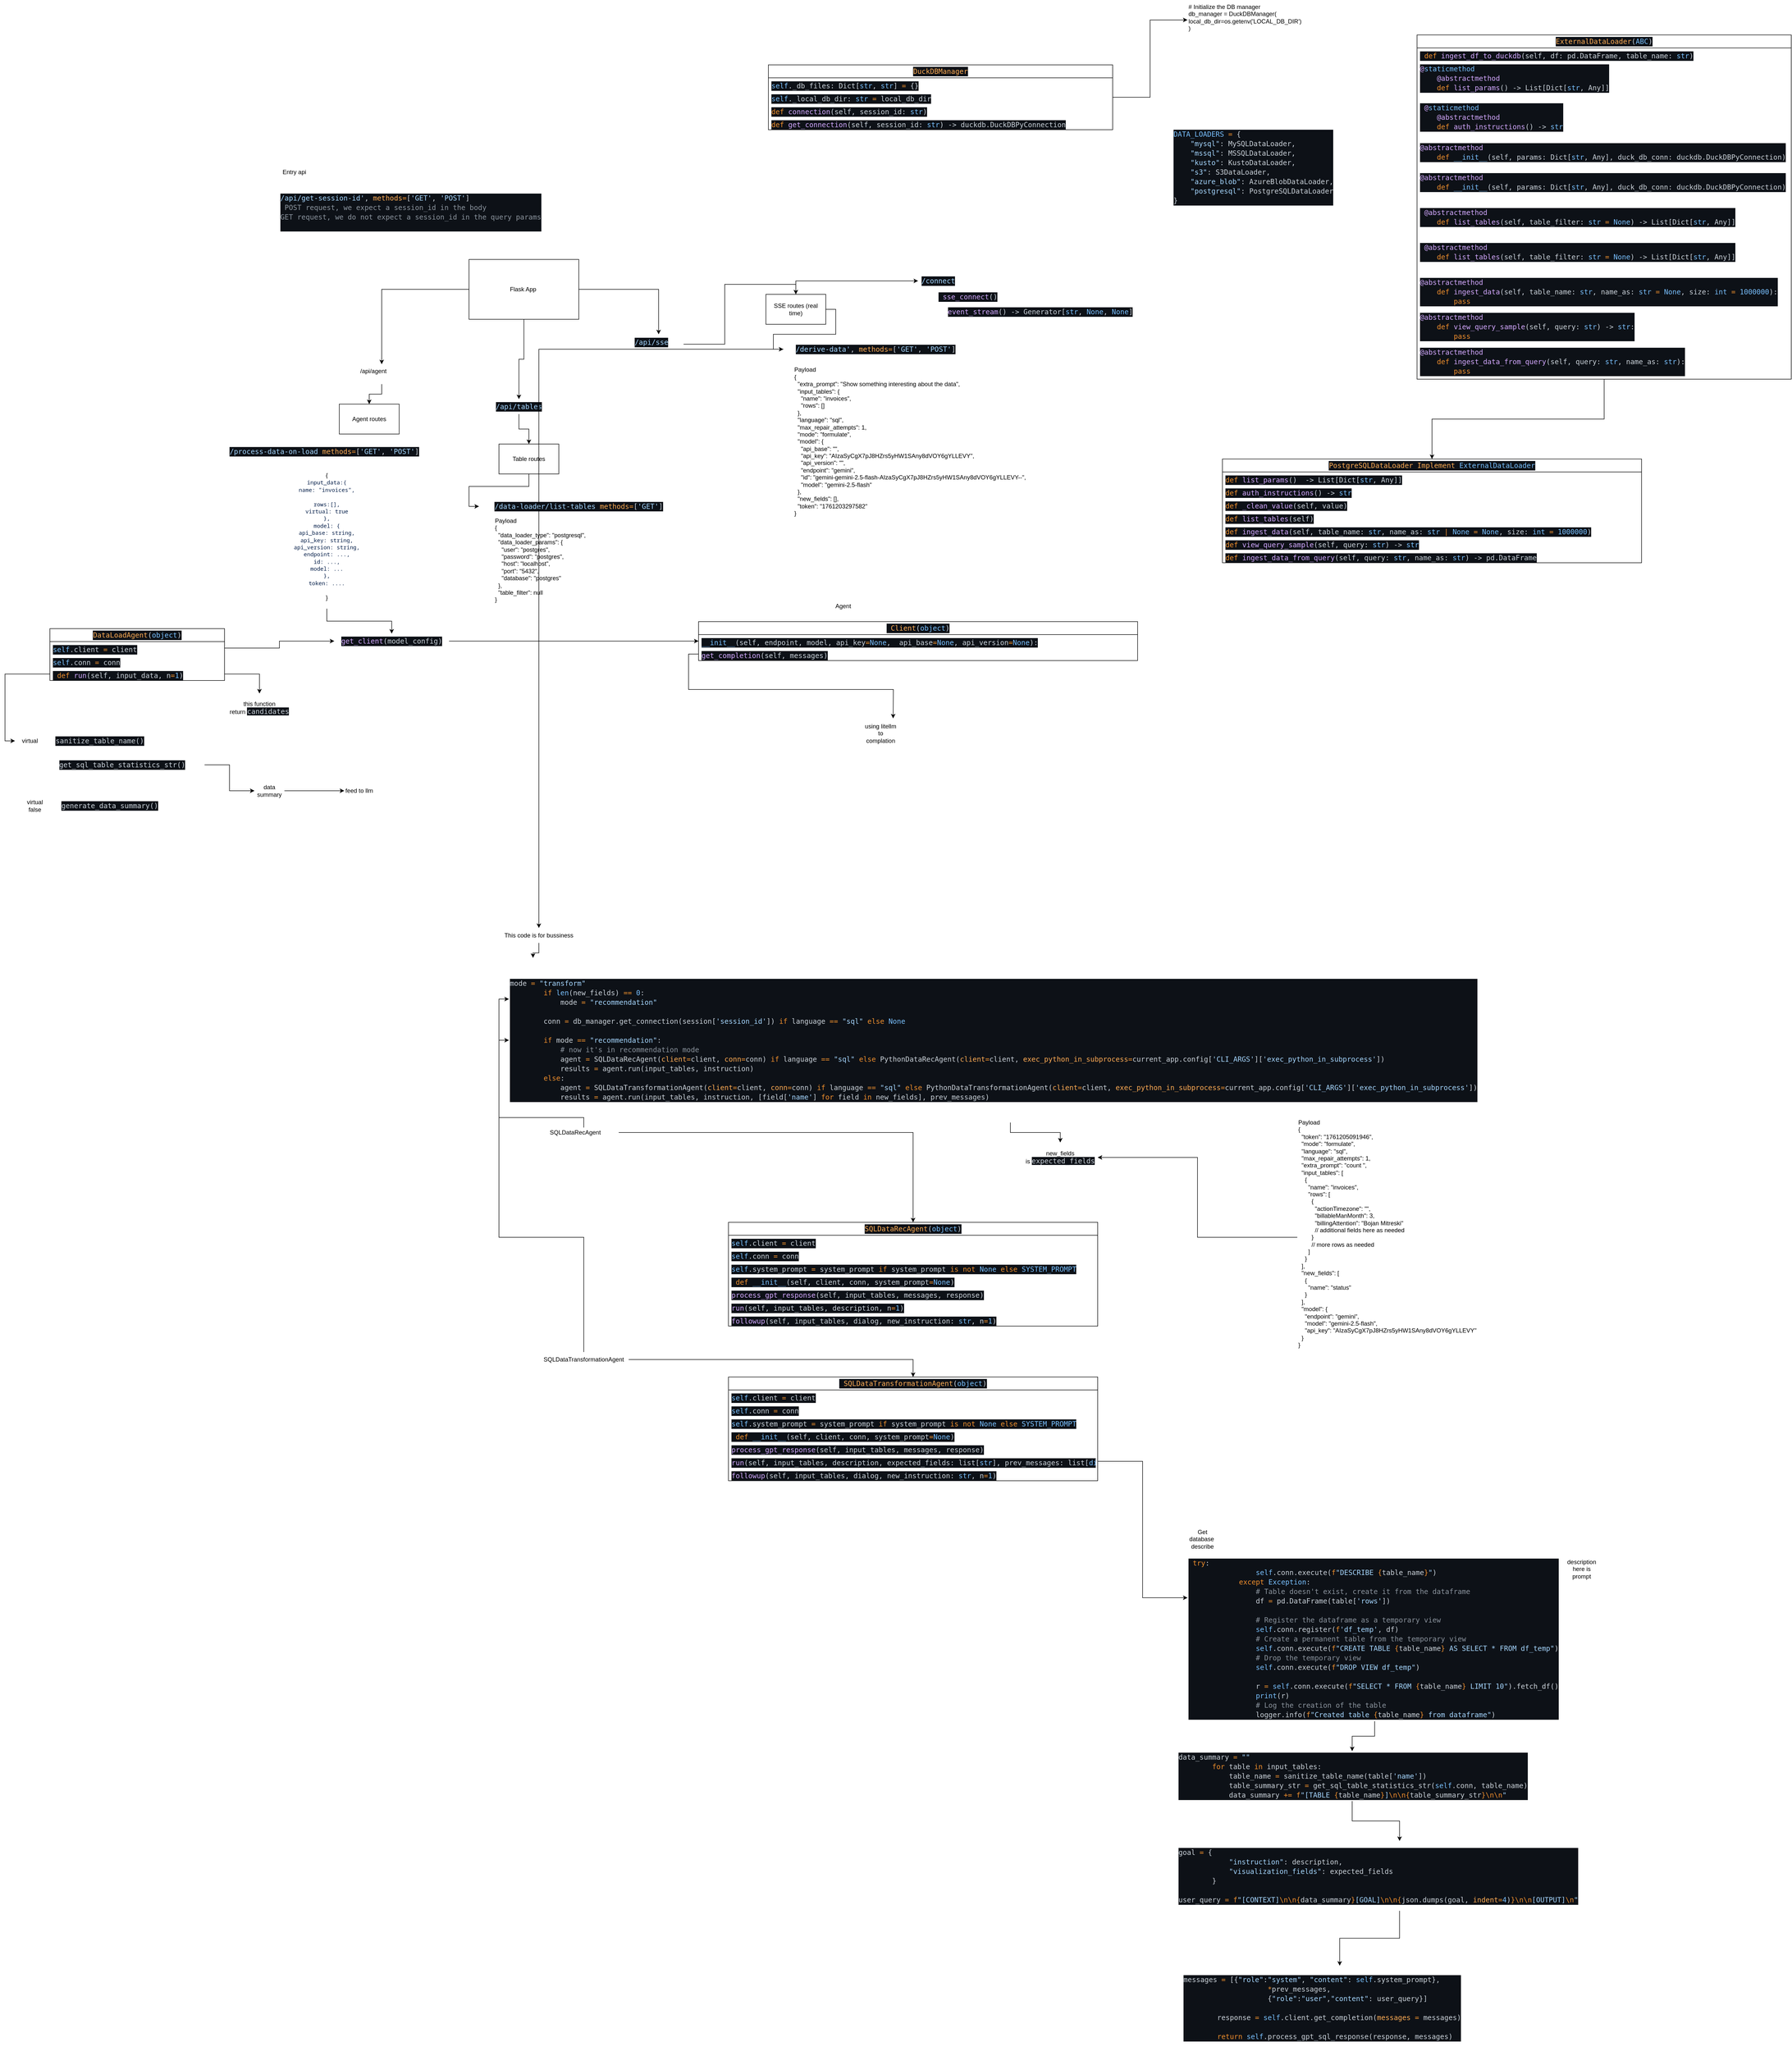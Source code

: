 <mxfile version="28.2.7">
  <diagram name="Page-1" id="jqt291FBonvwIVDB0eto">
    <mxGraphModel dx="4718" dy="2798" grid="1" gridSize="10" guides="1" tooltips="1" connect="1" arrows="1" fold="1" page="1" pageScale="1" pageWidth="850" pageHeight="1100" math="0" shadow="0">
      <root>
        <mxCell id="0" />
        <mxCell id="1" parent="0" />
        <mxCell id="i80k8GMT19eZxzc2PxOy-42" style="edgeStyle=orthogonalEdgeStyle;rounded=0;orthogonalLoop=1;jettySize=auto;html=1;entryX=0.5;entryY=0;entryDx=0;entryDy=0;" edge="1" parent="1" source="i80k8GMT19eZxzc2PxOy-51" target="i80k8GMT19eZxzc2PxOy-2">
          <mxGeometry relative="1" as="geometry" />
        </mxCell>
        <mxCell id="i80k8GMT19eZxzc2PxOy-43" style="edgeStyle=orthogonalEdgeStyle;rounded=0;orthogonalLoop=1;jettySize=auto;html=1;entryX=0.5;entryY=0;entryDx=0;entryDy=0;" edge="1" parent="1" source="i80k8GMT19eZxzc2PxOy-7" target="i80k8GMT19eZxzc2PxOy-3">
          <mxGeometry relative="1" as="geometry" />
        </mxCell>
        <mxCell id="i80k8GMT19eZxzc2PxOy-46" style="edgeStyle=orthogonalEdgeStyle;rounded=0;orthogonalLoop=1;jettySize=auto;html=1;entryX=0.5;entryY=0;entryDx=0;entryDy=0;" edge="1" parent="1" source="i80k8GMT19eZxzc2PxOy-53" target="i80k8GMT19eZxzc2PxOy-4">
          <mxGeometry relative="1" as="geometry" />
        </mxCell>
        <mxCell id="i80k8GMT19eZxzc2PxOy-1" value="Flask App&amp;nbsp;" style="rounded=0;whiteSpace=wrap;html=1;" vertex="1" parent="1">
          <mxGeometry x="-710" y="110" width="220" height="120" as="geometry" />
        </mxCell>
        <mxCell id="i80k8GMT19eZxzc2PxOy-2" value="Agent routes" style="rounded=0;whiteSpace=wrap;html=1;" vertex="1" parent="1">
          <mxGeometry x="-970" y="400" width="120" height="60" as="geometry" />
        </mxCell>
        <mxCell id="i80k8GMT19eZxzc2PxOy-103" style="edgeStyle=orthogonalEdgeStyle;rounded=0;orthogonalLoop=1;jettySize=auto;html=1;entryX=0;entryY=0.5;entryDx=0;entryDy=0;" edge="1" parent="1" source="i80k8GMT19eZxzc2PxOy-3" target="i80k8GMT19eZxzc2PxOy-8">
          <mxGeometry relative="1" as="geometry" />
        </mxCell>
        <mxCell id="i80k8GMT19eZxzc2PxOy-3" value="Table routes" style="rounded=0;whiteSpace=wrap;html=1;" vertex="1" parent="1">
          <mxGeometry x="-650" y="480" width="120" height="60" as="geometry" />
        </mxCell>
        <mxCell id="i80k8GMT19eZxzc2PxOy-101" style="edgeStyle=orthogonalEdgeStyle;rounded=0;orthogonalLoop=1;jettySize=auto;html=1;entryX=0;entryY=0.5;entryDx=0;entryDy=0;" edge="1" parent="1" source="i80k8GMT19eZxzc2PxOy-4" target="i80k8GMT19eZxzc2PxOy-97">
          <mxGeometry relative="1" as="geometry" />
        </mxCell>
        <mxCell id="i80k8GMT19eZxzc2PxOy-105" style="edgeStyle=orthogonalEdgeStyle;rounded=0;orthogonalLoop=1;jettySize=auto;html=1;exitX=1;exitY=0.5;exitDx=0;exitDy=0;entryX=0;entryY=0.5;entryDx=0;entryDy=0;" edge="1" parent="1" source="i80k8GMT19eZxzc2PxOy-4" target="i80k8GMT19eZxzc2PxOy-104">
          <mxGeometry relative="1" as="geometry" />
        </mxCell>
        <mxCell id="i80k8GMT19eZxzc2PxOy-4" value="SSE routes (real time)" style="rounded=0;whiteSpace=wrap;html=1;" vertex="1" parent="1">
          <mxGeometry x="-115" y="180" width="120" height="60" as="geometry" />
        </mxCell>
        <mxCell id="i80k8GMT19eZxzc2PxOy-5" value="&lt;div style=&quot;color: rgb(201, 209, 217); background-color: rgb(13, 17, 23); font-family: &amp;quot;Droid Sans Mono&amp;quot;, &amp;quot;monospace&amp;quot;, monospace; font-size: 14px; line-height: 19px; white-space: pre;&quot;&gt;&lt;span style=&quot;color: rgb(165, 214, 255);&quot;&gt;/api/get-session-id&#39;&lt;/span&gt;, &lt;span style=&quot;color: rgb(253, 172, 84);&quot;&gt;methods&lt;/span&gt;&lt;span style=&quot;color: rgb(236, 142, 44);&quot;&gt;=&lt;/span&gt;[&lt;span style=&quot;color: rgb(165, 214, 255);&quot;&gt;&#39;GET&#39;&lt;/span&gt;, &lt;span style=&quot;color: rgb(165, 214, 255);&quot;&gt;&#39;POST&#39;&lt;/span&gt;]&lt;br&gt;&lt;div style=&quot;line-height: 19px;&quot;&gt;&lt;span style=&quot;color: rgb(139, 148, 158);&quot;&gt; POST request, we expect a session_id in the body&lt;br&gt;&lt;div style=&quot;color: rgb(201, 209, 217); line-height: 19px;&quot;&gt;&lt;span style=&quot;color: rgb(139, 148, 158);&quot;&gt;GET request, we do not expect a session_id in the query params&lt;/span&gt;&lt;/div&gt;&lt;/span&gt;&lt;/div&gt;&lt;br&gt;&lt;/div&gt;" style="text;html=1;whiteSpace=wrap;strokeColor=none;fillColor=none;align=left;verticalAlign=middle;rounded=0;" vertex="1" parent="1">
          <mxGeometry x="-1090" y="-40" width="540" height="110" as="geometry" />
        </mxCell>
        <mxCell id="i80k8GMT19eZxzc2PxOy-12" value="&lt;div style=&quot;color: rgb(201, 209, 217); background-color: rgb(13, 17, 23); font-family: &amp;quot;Droid Sans Mono&amp;quot;, &amp;quot;monospace&amp;quot;, monospace; font-size: 14px; line-height: 19px; white-space: pre;&quot;&gt;&lt;div&gt;&lt;span style=&quot;color: rgb(121, 192, 255);&quot;&gt;DATA_LOADERS&lt;/span&gt; &lt;span style=&quot;color: rgb(236, 142, 44);&quot;&gt;=&lt;/span&gt; {&lt;/div&gt;&lt;div&gt;    &lt;span style=&quot;color: rgb(165, 214, 255);&quot;&gt;&quot;mysql&quot;&lt;/span&gt;: MySQLDataLoader,&lt;/div&gt;&lt;div&gt;    &lt;span style=&quot;color: rgb(165, 214, 255);&quot;&gt;&quot;mssql&quot;&lt;/span&gt;: MSSQLDataLoader,&lt;/div&gt;&lt;div&gt;    &lt;span style=&quot;color: rgb(165, 214, 255);&quot;&gt;&quot;kusto&quot;&lt;/span&gt;: KustoDataLoader,&lt;/div&gt;&lt;div&gt;    &lt;span style=&quot;color: rgb(165, 214, 255);&quot;&gt;&quot;s3&quot;&lt;/span&gt;: S3DataLoader,&lt;/div&gt;&lt;div&gt;    &lt;span style=&quot;color: rgb(165, 214, 255);&quot;&gt;&quot;azure_blob&quot;&lt;/span&gt;: AzureBlobDataLoader,&lt;/div&gt;&lt;div&gt;    &lt;span style=&quot;color: rgb(165, 214, 255);&quot;&gt;&quot;postgresql&quot;&lt;/span&gt;: PostgreSQLDataLoader&lt;/div&gt;&lt;div&gt;}&lt;/div&gt;&lt;/div&gt;" style="text;html=1;whiteSpace=wrap;strokeColor=none;fillColor=none;align=left;verticalAlign=middle;rounded=0;" vertex="1" parent="1">
          <mxGeometry x="700" y="-160" width="340" height="170" as="geometry" />
        </mxCell>
        <mxCell id="i80k8GMT19eZxzc2PxOy-13" value="&lt;div style=&quot;color: rgb(201, 209, 217); background-color: rgb(13, 17, 23); font-family: &amp;quot;Droid Sans Mono&amp;quot;, &amp;quot;monospace&amp;quot;, monospace; font-weight: normal; font-size: 14px; line-height: 19px; white-space: pre;&quot;&gt;&lt;div&gt;&lt;span style=&quot;color: rgb(253, 172, 84);&quot;&gt;PostgreSQLDataLoader Implement &lt;/span&gt;&lt;span style=&quot;color: rgb(121, 192, 255); background-color: light-dark(rgb(13, 17, 23), rgb(220, 223, 229));&quot;&gt;ExternalDataLoader&lt;/span&gt;&lt;/div&gt;&lt;/div&gt;" style="swimlane;fontStyle=0;childLayout=stackLayout;horizontal=1;startSize=26;fillColor=none;horizontalStack=0;resizeParent=1;resizeParentMax=0;resizeLast=0;collapsible=1;marginBottom=0;whiteSpace=wrap;html=1;" vertex="1" parent="1">
          <mxGeometry x="800" y="510" width="840" height="208" as="geometry" />
        </mxCell>
        <mxCell id="i80k8GMT19eZxzc2PxOy-14" value="&lt;div style=&quot;color: rgb(201, 209, 217); background-color: rgb(13, 17, 23); font-family: &amp;quot;Droid Sans Mono&amp;quot;, &amp;quot;monospace&amp;quot;, monospace; font-size: 14px; line-height: 19px; white-space: pre;&quot;&gt;&lt;span style=&quot;color: #ec8e2c;&quot;&gt;def&lt;/span&gt; &lt;span style=&quot;color: #d2a8ff;&quot;&gt;list_params&lt;/span&gt;()  -&amp;gt; List[Dict[&lt;span style=&quot;color: #79c0ff;&quot;&gt;str&lt;/span&gt;, Any]]&lt;/div&gt;" style="text;strokeColor=none;fillColor=none;align=left;verticalAlign=top;spacingLeft=4;spacingRight=4;overflow=hidden;rotatable=0;points=[[0,0.5],[1,0.5]];portConstraint=eastwest;whiteSpace=wrap;html=1;" vertex="1" parent="i80k8GMT19eZxzc2PxOy-13">
          <mxGeometry y="26" width="840" height="26" as="geometry" />
        </mxCell>
        <mxCell id="i80k8GMT19eZxzc2PxOy-15" value="&lt;div style=&quot;color: rgb(201, 209, 217); background-color: rgb(13, 17, 23); font-family: &amp;quot;Droid Sans Mono&amp;quot;, &amp;quot;monospace&amp;quot;, monospace; font-size: 14px; line-height: 19px; white-space: pre;&quot;&gt;&lt;span style=&quot;color: #ec8e2c;&quot;&gt;def&lt;/span&gt; &lt;span style=&quot;color: #d2a8ff;&quot;&gt;auth_instructions&lt;/span&gt;() -&amp;gt; &lt;span style=&quot;color: #79c0ff;&quot;&gt;str&lt;/span&gt;&lt;/div&gt;" style="text;strokeColor=none;fillColor=none;align=left;verticalAlign=top;spacingLeft=4;spacingRight=4;overflow=hidden;rotatable=0;points=[[0,0.5],[1,0.5]];portConstraint=eastwest;whiteSpace=wrap;html=1;" vertex="1" parent="i80k8GMT19eZxzc2PxOy-13">
          <mxGeometry y="52" width="840" height="26" as="geometry" />
        </mxCell>
        <mxCell id="i80k8GMT19eZxzc2PxOy-16" value="&lt;div style=&quot;color: rgb(201, 209, 217); background-color: rgb(13, 17, 23); font-family: &amp;quot;Droid Sans Mono&amp;quot;, &amp;quot;monospace&amp;quot;, monospace; font-size: 14px; line-height: 19px; white-space: pre;&quot;&gt;&lt;span style=&quot;color: #ec8e2c;&quot;&gt;def&lt;/span&gt; &lt;span style=&quot;color: #d2a8ff;&quot;&gt;_clean_value&lt;/span&gt;(self, value)&lt;/div&gt;" style="text;strokeColor=none;fillColor=none;align=left;verticalAlign=top;spacingLeft=4;spacingRight=4;overflow=hidden;rotatable=0;points=[[0,0.5],[1,0.5]];portConstraint=eastwest;whiteSpace=wrap;html=1;" vertex="1" parent="i80k8GMT19eZxzc2PxOy-13">
          <mxGeometry y="78" width="840" height="26" as="geometry" />
        </mxCell>
        <mxCell id="i80k8GMT19eZxzc2PxOy-18" value="&lt;div style=&quot;color: rgb(201, 209, 217); background-color: rgb(13, 17, 23); font-family: &amp;quot;Droid Sans Mono&amp;quot;, &amp;quot;monospace&amp;quot;, monospace; font-size: 14px; line-height: 19px; white-space: pre;&quot;&gt;&lt;div style=&quot;line-height: 19px;&quot;&gt;&lt;span style=&quot;color: #ec8e2c;&quot;&gt;def&lt;/span&gt; &lt;span style=&quot;color: #d2a8ff;&quot;&gt;list_tables&lt;/span&gt;(self)&lt;/div&gt;&lt;/div&gt;" style="text;strokeColor=none;fillColor=none;align=left;verticalAlign=top;spacingLeft=4;spacingRight=4;overflow=hidden;rotatable=0;points=[[0,0.5],[1,0.5]];portConstraint=eastwest;whiteSpace=wrap;html=1;" vertex="1" parent="i80k8GMT19eZxzc2PxOy-13">
          <mxGeometry y="104" width="840" height="26" as="geometry" />
        </mxCell>
        <mxCell id="i80k8GMT19eZxzc2PxOy-19" value="&lt;div style=&quot;color: rgb(201, 209, 217); background-color: rgb(13, 17, 23); font-family: &amp;quot;Droid Sans Mono&amp;quot;, &amp;quot;monospace&amp;quot;, monospace; font-size: 14px; line-height: 19px; white-space: pre;&quot;&gt;&lt;div style=&quot;line-height: 19px;&quot;&gt;&lt;div style=&quot;line-height: 19px;&quot;&gt;&lt;span style=&quot;color: #ec8e2c;&quot;&gt;def&lt;/span&gt; &lt;span style=&quot;color: #d2a8ff;&quot;&gt;ingest_data&lt;/span&gt;(self, table_name: &lt;span style=&quot;color: #79c0ff;&quot;&gt;str&lt;/span&gt;, name_as: &lt;span style=&quot;color: #79c0ff;&quot;&gt;str&lt;/span&gt; &lt;span style=&quot;color: #ec8e2c;&quot;&gt;|&lt;/span&gt; &lt;span style=&quot;color: #79c0ff;&quot;&gt;None&lt;/span&gt; &lt;span style=&quot;color: #ec8e2c;&quot;&gt;=&lt;/span&gt; &lt;span style=&quot;color: #79c0ff;&quot;&gt;None&lt;/span&gt;, size: &lt;span style=&quot;color: #79c0ff;&quot;&gt;int&lt;/span&gt; &lt;span style=&quot;color: #ec8e2c;&quot;&gt;=&lt;/span&gt; &lt;span style=&quot;color: #79c0ff;&quot;&gt;1000000&lt;/span&gt;)&lt;/div&gt;&lt;/div&gt;&lt;/div&gt;" style="text;strokeColor=none;fillColor=none;align=left;verticalAlign=top;spacingLeft=4;spacingRight=4;overflow=hidden;rotatable=0;points=[[0,0.5],[1,0.5]];portConstraint=eastwest;whiteSpace=wrap;html=1;" vertex="1" parent="i80k8GMT19eZxzc2PxOy-13">
          <mxGeometry y="130" width="840" height="26" as="geometry" />
        </mxCell>
        <mxCell id="i80k8GMT19eZxzc2PxOy-20" value="&lt;div style=&quot;color: rgb(201, 209, 217); background-color: rgb(13, 17, 23); font-family: &amp;quot;Droid Sans Mono&amp;quot;, &amp;quot;monospace&amp;quot;, monospace; font-size: 14px; line-height: 19px; white-space: pre;&quot;&gt;&lt;div style=&quot;line-height: 19px;&quot;&gt;&lt;div style=&quot;line-height: 19px;&quot;&gt;&lt;div style=&quot;line-height: 19px;&quot;&gt;&lt;span style=&quot;color: #ec8e2c;&quot;&gt;def&lt;/span&gt; &lt;span style=&quot;color: #d2a8ff;&quot;&gt;view_query_sample&lt;/span&gt;(self, query: &lt;span style=&quot;color: #79c0ff;&quot;&gt;str&lt;/span&gt;) -&amp;gt; &lt;span style=&quot;color: #79c0ff;&quot;&gt;str&lt;/span&gt;&lt;/div&gt;&lt;/div&gt;&lt;/div&gt;&lt;/div&gt;" style="text;strokeColor=none;fillColor=none;align=left;verticalAlign=top;spacingLeft=4;spacingRight=4;overflow=hidden;rotatable=0;points=[[0,0.5],[1,0.5]];portConstraint=eastwest;whiteSpace=wrap;html=1;" vertex="1" parent="i80k8GMT19eZxzc2PxOy-13">
          <mxGeometry y="156" width="840" height="26" as="geometry" />
        </mxCell>
        <mxCell id="i80k8GMT19eZxzc2PxOy-21" value="&lt;div style=&quot;color: rgb(201, 209, 217); background-color: rgb(13, 17, 23); font-family: &amp;quot;Droid Sans Mono&amp;quot;, &amp;quot;monospace&amp;quot;, monospace; font-size: 14px; line-height: 19px; white-space: pre;&quot;&gt;&lt;div style=&quot;line-height: 19px;&quot;&gt;&lt;div style=&quot;line-height: 19px;&quot;&gt;&lt;div style=&quot;line-height: 19px;&quot;&gt;&lt;div style=&quot;line-height: 19px;&quot;&gt;&lt;span style=&quot;color: #ec8e2c;&quot;&gt;def&lt;/span&gt; &lt;span style=&quot;color: #d2a8ff;&quot;&gt;ingest_data_from_query&lt;/span&gt;(self, query: &lt;span style=&quot;color: #79c0ff;&quot;&gt;str&lt;/span&gt;, name_as: &lt;span style=&quot;color: #79c0ff;&quot;&gt;str&lt;/span&gt;) -&amp;gt; pd.DataFrame&lt;/div&gt;&lt;/div&gt;&lt;/div&gt;&lt;/div&gt;&lt;/div&gt;" style="text;strokeColor=none;fillColor=none;align=left;verticalAlign=top;spacingLeft=4;spacingRight=4;overflow=hidden;rotatable=0;points=[[0,0.5],[1,0.5]];portConstraint=eastwest;whiteSpace=wrap;html=1;" vertex="1" parent="i80k8GMT19eZxzc2PxOy-13">
          <mxGeometry y="182" width="840" height="26" as="geometry" />
        </mxCell>
        <mxCell id="i80k8GMT19eZxzc2PxOy-26" style="edgeStyle=orthogonalEdgeStyle;rounded=0;orthogonalLoop=1;jettySize=auto;html=1;entryX=0.5;entryY=0;entryDx=0;entryDy=0;" edge="1" parent="1" source="i80k8GMT19eZxzc2PxOy-22" target="i80k8GMT19eZxzc2PxOy-13">
          <mxGeometry relative="1" as="geometry" />
        </mxCell>
        <mxCell id="i80k8GMT19eZxzc2PxOy-22" value="&lt;div style=&quot;color: rgb(201, 209, 217); background-color: rgb(13, 17, 23); font-family: &amp;quot;Droid Sans Mono&amp;quot;, &amp;quot;monospace&amp;quot;, monospace; font-size: 14px; line-height: 19px; white-space: pre;&quot;&gt;&lt;span style=&quot;color: #fdac54;&quot;&gt;ExternalDataLoader&lt;/span&gt;(&lt;span style=&quot;color: #79c0ff;&quot;&gt;ABC&lt;/span&gt;)&lt;/div&gt;" style="swimlane;fontStyle=0;childLayout=stackLayout;horizontal=1;startSize=26;fillColor=none;horizontalStack=0;resizeParent=1;resizeParentMax=0;resizeLast=0;collapsible=1;marginBottom=0;whiteSpace=wrap;html=1;" vertex="1" parent="1">
          <mxGeometry x="1190" y="-340" width="750" height="690" as="geometry" />
        </mxCell>
        <mxCell id="i80k8GMT19eZxzc2PxOy-23" value="&lt;div style=&quot;color: rgb(201, 209, 217); background-color: rgb(13, 17, 23); font-family: &amp;quot;Droid Sans Mono&amp;quot;, &amp;quot;monospace&amp;quot;, monospace; font-size: 14px; line-height: 19px; white-space: pre;&quot;&gt; &lt;span style=&quot;color: #ec8e2c;&quot;&gt;def&lt;/span&gt; &lt;span style=&quot;color: #d2a8ff;&quot;&gt;ingest_df_to_duckdb&lt;/span&gt;(self, df: pd.DataFrame, table_name: &lt;span style=&quot;color: #79c0ff;&quot;&gt;str&lt;/span&gt;)&lt;/div&gt;" style="text;strokeColor=none;fillColor=none;align=left;verticalAlign=top;spacingLeft=4;spacingRight=4;overflow=hidden;rotatable=0;points=[[0,0.5],[1,0.5]];portConstraint=eastwest;whiteSpace=wrap;html=1;" vertex="1" parent="i80k8GMT19eZxzc2PxOy-22">
          <mxGeometry y="26" width="750" height="26" as="geometry" />
        </mxCell>
        <mxCell id="i80k8GMT19eZxzc2PxOy-24" value="&lt;div style=&quot;color: rgb(201, 209, 217); background-color: rgb(13, 17, 23); font-family: &amp;quot;Droid Sans Mono&amp;quot;, &amp;quot;monospace&amp;quot;, monospace; font-size: 14px; line-height: 19px; white-space: pre;&quot;&gt;&lt;div&gt;&lt;span style=&quot;color: #d2a8ff;&quot;&gt;@&lt;/span&gt;&lt;span style=&quot;color: #79c0ff;&quot;&gt;staticmethod&lt;/span&gt;&lt;/div&gt;&lt;div&gt;    &lt;span style=&quot;color: #d2a8ff;&quot;&gt;@abstractmethod&lt;/span&gt;&lt;/div&gt;&lt;div&gt;    &lt;span style=&quot;color: #ec8e2c;&quot;&gt;def&lt;/span&gt; &lt;span style=&quot;color: #d2a8ff;&quot;&gt;list_params&lt;/span&gt;() -&amp;gt; List[Dict[&lt;span style=&quot;color: #79c0ff;&quot;&gt;str&lt;/span&gt;, Any]]&lt;/div&gt;&lt;/div&gt;" style="text;strokeColor=none;fillColor=none;align=left;verticalAlign=top;spacingLeft=4;spacingRight=4;overflow=hidden;rotatable=0;points=[[0,0.5],[1,0.5]];portConstraint=eastwest;whiteSpace=wrap;html=1;" vertex="1" parent="i80k8GMT19eZxzc2PxOy-22">
          <mxGeometry y="52" width="750" height="78" as="geometry" />
        </mxCell>
        <mxCell id="i80k8GMT19eZxzc2PxOy-25" value="&lt;div style=&quot;color: rgb(201, 209, 217); background-color: rgb(13, 17, 23); font-family: &amp;quot;Droid Sans Mono&amp;quot;, &amp;quot;monospace&amp;quot;, monospace; font-size: 14px; line-height: 19px; white-space: pre;&quot;&gt;&lt;div&gt; &lt;span style=&quot;color: #d2a8ff;&quot;&gt;@&lt;/span&gt;&lt;span style=&quot;color: #79c0ff;&quot;&gt;staticmethod&lt;/span&gt;&lt;/div&gt;&lt;div&gt;    &lt;span style=&quot;color: #d2a8ff;&quot;&gt;@abstractmethod&lt;/span&gt;&lt;/div&gt;&lt;div&gt;    &lt;span style=&quot;color: #ec8e2c;&quot;&gt;def&lt;/span&gt; &lt;span style=&quot;color: #d2a8ff;&quot;&gt;auth_instructions&lt;/span&gt;() -&amp;gt; &lt;span style=&quot;color: #79c0ff;&quot;&gt;str&lt;/span&gt;&lt;/div&gt;&lt;/div&gt;" style="text;strokeColor=none;fillColor=none;align=left;verticalAlign=top;spacingLeft=4;spacingRight=4;overflow=hidden;rotatable=0;points=[[0,0.5],[1,0.5]];portConstraint=eastwest;whiteSpace=wrap;html=1;" vertex="1" parent="i80k8GMT19eZxzc2PxOy-22">
          <mxGeometry y="130" width="750" height="80" as="geometry" />
        </mxCell>
        <mxCell id="i80k8GMT19eZxzc2PxOy-27" value="&lt;div style=&quot;color: rgb(201, 209, 217); background-color: rgb(13, 17, 23); font-family: &amp;quot;Droid Sans Mono&amp;quot;, &amp;quot;monospace&amp;quot;, monospace; font-size: 14px; line-height: 19px; white-space: pre;&quot;&gt;&lt;div style=&quot;line-height: 19px;&quot;&gt;&lt;div&gt;&lt;span style=&quot;color: #d2a8ff;&quot;&gt;@abstractmethod&lt;/span&gt;&lt;/div&gt;&lt;div&gt;    &lt;span style=&quot;color: #ec8e2c;&quot;&gt;def&lt;/span&gt; &lt;span style=&quot;color: #79c0ff;&quot;&gt;__init__&lt;/span&gt;(self, params: Dict[&lt;span style=&quot;color: #79c0ff;&quot;&gt;str&lt;/span&gt;, Any], duck_db_conn: duckdb.DuckDBPyConnection)&lt;/div&gt;&lt;/div&gt;&lt;/div&gt;" style="text;strokeColor=none;fillColor=none;align=left;verticalAlign=top;spacingLeft=4;spacingRight=4;overflow=hidden;rotatable=0;points=[[0,0.5],[1,0.5]];portConstraint=eastwest;whiteSpace=wrap;html=1;" vertex="1" parent="i80k8GMT19eZxzc2PxOy-22">
          <mxGeometry y="210" width="750" height="60" as="geometry" />
        </mxCell>
        <mxCell id="i80k8GMT19eZxzc2PxOy-28" value="&lt;div style=&quot;color: rgb(201, 209, 217); background-color: rgb(13, 17, 23); font-family: &amp;quot;Droid Sans Mono&amp;quot;, &amp;quot;monospace&amp;quot;, monospace; font-size: 14px; line-height: 19px; white-space: pre;&quot;&gt;&lt;div style=&quot;line-height: 19px;&quot;&gt;&lt;div&gt;&lt;span style=&quot;color: #d2a8ff;&quot;&gt;@abstractmethod&lt;/span&gt;&lt;/div&gt;&lt;div&gt;    &lt;span style=&quot;color: #ec8e2c;&quot;&gt;def&lt;/span&gt; &lt;span style=&quot;color: #79c0ff;&quot;&gt;__init__&lt;/span&gt;(self, params: Dict[&lt;span style=&quot;color: #79c0ff;&quot;&gt;str&lt;/span&gt;, Any], duck_db_conn: duckdb.DuckDBPyConnection)&lt;/div&gt;&lt;/div&gt;&lt;/div&gt;" style="text;strokeColor=none;fillColor=none;align=left;verticalAlign=top;spacingLeft=4;spacingRight=4;overflow=hidden;rotatable=0;points=[[0,0.5],[1,0.5]];portConstraint=eastwest;whiteSpace=wrap;html=1;" vertex="1" parent="i80k8GMT19eZxzc2PxOy-22">
          <mxGeometry y="270" width="750" height="70" as="geometry" />
        </mxCell>
        <mxCell id="i80k8GMT19eZxzc2PxOy-29" value="&lt;div style=&quot;color: rgb(201, 209, 217); background-color: rgb(13, 17, 23); font-family: &amp;quot;Droid Sans Mono&amp;quot;, &amp;quot;monospace&amp;quot;, monospace; font-size: 14px; line-height: 19px; white-space: pre;&quot;&gt;&lt;div style=&quot;line-height: 19px;&quot;&gt;&lt;div style=&quot;line-height: 19px;&quot;&gt;&lt;div&gt; &lt;span style=&quot;color: #d2a8ff;&quot;&gt;@abstractmethod&lt;/span&gt;&lt;/div&gt;&lt;div&gt;    &lt;span style=&quot;color: #ec8e2c;&quot;&gt;def&lt;/span&gt; &lt;span style=&quot;color: #d2a8ff;&quot;&gt;list_tables&lt;/span&gt;(self, table_filter: &lt;span style=&quot;color: #79c0ff;&quot;&gt;str&lt;/span&gt; &lt;span style=&quot;color: #ec8e2c;&quot;&gt;=&lt;/span&gt; &lt;span style=&quot;color: #79c0ff;&quot;&gt;None&lt;/span&gt;) -&amp;gt; List[Dict[&lt;span style=&quot;color: #79c0ff;&quot;&gt;str&lt;/span&gt;, Any]]&lt;/div&gt;&lt;/div&gt;&lt;/div&gt;&lt;/div&gt;" style="text;strokeColor=none;fillColor=none;align=left;verticalAlign=top;spacingLeft=4;spacingRight=4;overflow=hidden;rotatable=0;points=[[0,0.5],[1,0.5]];portConstraint=eastwest;whiteSpace=wrap;html=1;" vertex="1" parent="i80k8GMT19eZxzc2PxOy-22">
          <mxGeometry y="340" width="750" height="70" as="geometry" />
        </mxCell>
        <mxCell id="i80k8GMT19eZxzc2PxOy-30" value="&lt;div style=&quot;color: rgb(201, 209, 217); background-color: rgb(13, 17, 23); font-family: &amp;quot;Droid Sans Mono&amp;quot;, &amp;quot;monospace&amp;quot;, monospace; font-size: 14px; line-height: 19px; white-space: pre;&quot;&gt;&lt;div style=&quot;line-height: 19px;&quot;&gt;&lt;div style=&quot;line-height: 19px;&quot;&gt;&lt;div&gt; &lt;span style=&quot;color: #d2a8ff;&quot;&gt;@abstractmethod&lt;/span&gt;&lt;/div&gt;&lt;div&gt;    &lt;span style=&quot;color: #ec8e2c;&quot;&gt;def&lt;/span&gt; &lt;span style=&quot;color: #d2a8ff;&quot;&gt;list_tables&lt;/span&gt;(self, table_filter: &lt;span style=&quot;color: #79c0ff;&quot;&gt;str&lt;/span&gt; &lt;span style=&quot;color: #ec8e2c;&quot;&gt;=&lt;/span&gt; &lt;span style=&quot;color: #79c0ff;&quot;&gt;None&lt;/span&gt;) -&amp;gt; List[Dict[&lt;span style=&quot;color: #79c0ff;&quot;&gt;str&lt;/span&gt;, Any]]&lt;/div&gt;&lt;/div&gt;&lt;/div&gt;&lt;/div&gt;" style="text;strokeColor=none;fillColor=none;align=left;verticalAlign=top;spacingLeft=4;spacingRight=4;overflow=hidden;rotatable=0;points=[[0,0.5],[1,0.5]];portConstraint=eastwest;whiteSpace=wrap;html=1;" vertex="1" parent="i80k8GMT19eZxzc2PxOy-22">
          <mxGeometry y="410" width="750" height="70" as="geometry" />
        </mxCell>
        <mxCell id="i80k8GMT19eZxzc2PxOy-31" value="&lt;div style=&quot;color: rgb(201, 209, 217); background-color: rgb(13, 17, 23); font-family: &amp;quot;Droid Sans Mono&amp;quot;, &amp;quot;monospace&amp;quot;, monospace; font-size: 14px; line-height: 19px; white-space: pre;&quot;&gt;&lt;div style=&quot;line-height: 19px;&quot;&gt;&lt;div style=&quot;line-height: 19px;&quot;&gt;&lt;div style=&quot;line-height: 19px;&quot;&gt;&lt;div&gt;&lt;span style=&quot;color: #d2a8ff;&quot;&gt;@abstractmethod&lt;/span&gt;&lt;/div&gt;&lt;div&gt;    &lt;span style=&quot;color: #ec8e2c;&quot;&gt;def&lt;/span&gt; &lt;span style=&quot;color: #d2a8ff;&quot;&gt;ingest_data&lt;/span&gt;(self, table_name: &lt;span style=&quot;color: #79c0ff;&quot;&gt;str&lt;/span&gt;, name_as: &lt;span style=&quot;color: #79c0ff;&quot;&gt;str&lt;/span&gt; &lt;span style=&quot;color: #ec8e2c;&quot;&gt;=&lt;/span&gt; &lt;span style=&quot;color: #79c0ff;&quot;&gt;None&lt;/span&gt;, size: &lt;span style=&quot;color: #79c0ff;&quot;&gt;int&lt;/span&gt; &lt;span style=&quot;color: #ec8e2c;&quot;&gt;=&lt;/span&gt; &lt;span style=&quot;color: #79c0ff;&quot;&gt;1000000&lt;/span&gt;):&lt;/div&gt;&lt;div&gt;        &lt;span style=&quot;color: #ec8e2c;&quot;&gt;pass&lt;/span&gt;&lt;/div&gt;&lt;/div&gt;&lt;/div&gt;&lt;/div&gt;&lt;/div&gt;" style="text;strokeColor=none;fillColor=none;align=left;verticalAlign=top;spacingLeft=4;spacingRight=4;overflow=hidden;rotatable=0;points=[[0,0.5],[1,0.5]];portConstraint=eastwest;whiteSpace=wrap;html=1;" vertex="1" parent="i80k8GMT19eZxzc2PxOy-22">
          <mxGeometry y="480" width="750" height="70" as="geometry" />
        </mxCell>
        <mxCell id="i80k8GMT19eZxzc2PxOy-32" value="&lt;div style=&quot;color: rgb(201, 209, 217); background-color: rgb(13, 17, 23); font-family: &amp;quot;Droid Sans Mono&amp;quot;, &amp;quot;monospace&amp;quot;, monospace; font-size: 14px; line-height: 19px; white-space: pre;&quot;&gt;&lt;div style=&quot;line-height: 19px;&quot;&gt;&lt;div style=&quot;line-height: 19px;&quot;&gt;&lt;div style=&quot;line-height: 19px;&quot;&gt;&lt;div style=&quot;line-height: 19px;&quot;&gt;&lt;div&gt;&lt;span style=&quot;color: #d2a8ff;&quot;&gt;@abstractmethod&lt;/span&gt;&lt;/div&gt;&lt;div&gt;    &lt;span style=&quot;color: #ec8e2c;&quot;&gt;def&lt;/span&gt; &lt;span style=&quot;color: #d2a8ff;&quot;&gt;view_query_sample&lt;/span&gt;(self, query: &lt;span style=&quot;color: #79c0ff;&quot;&gt;str&lt;/span&gt;) -&amp;gt; &lt;span style=&quot;color: #79c0ff;&quot;&gt;str&lt;/span&gt;:&lt;/div&gt;&lt;div&gt;        &lt;span style=&quot;color: #ec8e2c;&quot;&gt;pass&lt;/span&gt;&lt;/div&gt;&lt;/div&gt;&lt;/div&gt;&lt;/div&gt;&lt;/div&gt;&lt;/div&gt;" style="text;strokeColor=none;fillColor=none;align=left;verticalAlign=top;spacingLeft=4;spacingRight=4;overflow=hidden;rotatable=0;points=[[0,0.5],[1,0.5]];portConstraint=eastwest;whiteSpace=wrap;html=1;" vertex="1" parent="i80k8GMT19eZxzc2PxOy-22">
          <mxGeometry y="550" width="750" height="70" as="geometry" />
        </mxCell>
        <mxCell id="i80k8GMT19eZxzc2PxOy-33" value="&lt;div style=&quot;color: rgb(201, 209, 217); background-color: rgb(13, 17, 23); font-family: &amp;quot;Droid Sans Mono&amp;quot;, &amp;quot;monospace&amp;quot;, monospace; font-size: 14px; line-height: 19px; white-space: pre;&quot;&gt;&lt;div style=&quot;line-height: 19px;&quot;&gt;&lt;div style=&quot;line-height: 19px;&quot;&gt;&lt;div style=&quot;line-height: 19px;&quot;&gt;&lt;div style=&quot;line-height: 19px;&quot;&gt;&lt;div style=&quot;line-height: 19px;&quot;&gt;&lt;div&gt;&lt;span style=&quot;color: #d2a8ff;&quot;&gt;@abstractmethod&lt;/span&gt;&lt;/div&gt;&lt;div&gt;    &lt;span style=&quot;color: #ec8e2c;&quot;&gt;def&lt;/span&gt; &lt;span style=&quot;color: #d2a8ff;&quot;&gt;ingest_data_from_query&lt;/span&gt;(self, query: &lt;span style=&quot;color: #79c0ff;&quot;&gt;str&lt;/span&gt;, name_as: &lt;span style=&quot;color: #79c0ff;&quot;&gt;str&lt;/span&gt;):&lt;/div&gt;&lt;div&gt;        &lt;span style=&quot;color: #ec8e2c;&quot;&gt;pass&lt;/span&gt;&lt;/div&gt;&lt;/div&gt;&lt;/div&gt;&lt;/div&gt;&lt;/div&gt;&lt;/div&gt;&lt;/div&gt;" style="text;strokeColor=none;fillColor=none;align=left;verticalAlign=top;spacingLeft=4;spacingRight=4;overflow=hidden;rotatable=0;points=[[0,0.5],[1,0.5]];portConstraint=eastwest;whiteSpace=wrap;html=1;" vertex="1" parent="i80k8GMT19eZxzc2PxOy-22">
          <mxGeometry y="620" width="750" height="70" as="geometry" />
        </mxCell>
        <mxCell id="i80k8GMT19eZxzc2PxOy-34" value="&lt;div style=&quot;color: rgb(201, 209, 217); background-color: rgb(13, 17, 23); font-family: &amp;quot;Droid Sans Mono&amp;quot;, &amp;quot;monospace&amp;quot;, monospace; font-size: 14px; line-height: 19px; white-space: pre;&quot;&gt;&lt;span style=&quot;color: #fdac54;&quot;&gt;DuckDBManager&lt;/span&gt;&lt;/div&gt;" style="swimlane;fontStyle=0;childLayout=stackLayout;horizontal=1;startSize=26;fillColor=none;horizontalStack=0;resizeParent=1;resizeParentMax=0;resizeLast=0;collapsible=1;marginBottom=0;whiteSpace=wrap;html=1;" vertex="1" parent="1">
          <mxGeometry x="-110" y="-280" width="690" height="130" as="geometry" />
        </mxCell>
        <mxCell id="i80k8GMT19eZxzc2PxOy-35" value="&lt;div style=&quot;color: rgb(201, 209, 217); background-color: rgb(13, 17, 23); font-family: &amp;quot;Droid Sans Mono&amp;quot;, &amp;quot;monospace&amp;quot;, monospace; font-size: 14px; line-height: 19px; white-space: pre;&quot;&gt;&lt;span style=&quot;color: #79c0ff;&quot;&gt;self&lt;/span&gt;._db_files: Dict[&lt;span style=&quot;color: #79c0ff;&quot;&gt;str&lt;/span&gt;, &lt;span style=&quot;color: #79c0ff;&quot;&gt;str&lt;/span&gt;] &lt;span style=&quot;color: #ec8e2c;&quot;&gt;=&lt;/span&gt; {}&lt;/div&gt;" style="text;strokeColor=none;fillColor=none;align=left;verticalAlign=top;spacingLeft=4;spacingRight=4;overflow=hidden;rotatable=0;points=[[0,0.5],[1,0.5]];portConstraint=eastwest;whiteSpace=wrap;html=1;" vertex="1" parent="i80k8GMT19eZxzc2PxOy-34">
          <mxGeometry y="26" width="690" height="26" as="geometry" />
        </mxCell>
        <mxCell id="i80k8GMT19eZxzc2PxOy-38" value="&lt;div style=&quot;color: rgb(201, 209, 217); background-color: rgb(13, 17, 23); font-family: &amp;quot;Droid Sans Mono&amp;quot;, &amp;quot;monospace&amp;quot;, monospace; font-size: 14px; line-height: 19px; white-space: pre;&quot;&gt;&lt;div style=&quot;line-height: 19px;&quot;&gt;&lt;span style=&quot;color: #79c0ff;&quot;&gt;self&lt;/span&gt;._local_db_dir: &lt;span style=&quot;color: #79c0ff;&quot;&gt;str&lt;/span&gt; &lt;span style=&quot;color: #ec8e2c;&quot;&gt;=&lt;/span&gt; local_db_dir&lt;/div&gt;&lt;/div&gt;" style="text;strokeColor=none;fillColor=none;align=left;verticalAlign=top;spacingLeft=4;spacingRight=4;overflow=hidden;rotatable=0;points=[[0,0.5],[1,0.5]];portConstraint=eastwest;whiteSpace=wrap;html=1;" vertex="1" parent="i80k8GMT19eZxzc2PxOy-34">
          <mxGeometry y="52" width="690" height="26" as="geometry" />
        </mxCell>
        <mxCell id="i80k8GMT19eZxzc2PxOy-36" value="&lt;div style=&quot;color: rgb(201, 209, 217); background-color: rgb(13, 17, 23); font-family: &amp;quot;Droid Sans Mono&amp;quot;, &amp;quot;monospace&amp;quot;, monospace; font-size: 14px; line-height: 19px; white-space: pre;&quot;&gt;&lt;span style=&quot;color: #ec8e2c;&quot;&gt;def&lt;/span&gt; &lt;span style=&quot;color: #d2a8ff;&quot;&gt;connection&lt;/span&gt;(self, session_id: &lt;span style=&quot;color: #79c0ff;&quot;&gt;str&lt;/span&gt;)&lt;/div&gt;" style="text;strokeColor=none;fillColor=none;align=left;verticalAlign=top;spacingLeft=4;spacingRight=4;overflow=hidden;rotatable=0;points=[[0,0.5],[1,0.5]];portConstraint=eastwest;whiteSpace=wrap;html=1;" vertex="1" parent="i80k8GMT19eZxzc2PxOy-34">
          <mxGeometry y="78" width="690" height="26" as="geometry" />
        </mxCell>
        <mxCell id="i80k8GMT19eZxzc2PxOy-39" value="&lt;div style=&quot;color: rgb(201, 209, 217); background-color: rgb(13, 17, 23); font-family: &amp;quot;Droid Sans Mono&amp;quot;, &amp;quot;monospace&amp;quot;, monospace; font-size: 14px; line-height: 19px; white-space: pre;&quot;&gt;&lt;div style=&quot;line-height: 19px;&quot;&gt;&lt;span style=&quot;color: #ec8e2c;&quot;&gt;def&lt;/span&gt; &lt;span style=&quot;color: #d2a8ff;&quot;&gt;get_connection&lt;/span&gt;(self, session_id: &lt;span style=&quot;color: #79c0ff;&quot;&gt;str&lt;/span&gt;) -&amp;gt; duckdb.DuckDBPyConnection&lt;/div&gt;&lt;/div&gt;" style="text;strokeColor=none;fillColor=none;align=left;verticalAlign=top;spacingLeft=4;spacingRight=4;overflow=hidden;rotatable=0;points=[[0,0.5],[1,0.5]];portConstraint=eastwest;whiteSpace=wrap;html=1;" vertex="1" parent="i80k8GMT19eZxzc2PxOy-34">
          <mxGeometry y="104" width="690" height="26" as="geometry" />
        </mxCell>
        <UserObject label="# Initialize the DB manager&#xa;db_manager = DuckDBManager(&#xa;    local_db_dir=os.getenv(&#39;LOCAL_DB_DIR&#39;)&#xa;)" link="# Initialize the DB manager&#xa;db_manager = DuckDBManager(&#xa;    local_db_dir=os.getenv(&#39;LOCAL_DB_DIR&#39;)&#xa;)" id="i80k8GMT19eZxzc2PxOy-40">
          <mxCell style="text;whiteSpace=wrap;html=1;" vertex="1" parent="1">
            <mxGeometry x="730" y="-410" width="260" height="80" as="geometry" />
          </mxCell>
        </UserObject>
        <mxCell id="i80k8GMT19eZxzc2PxOy-41" style="edgeStyle=orthogonalEdgeStyle;rounded=0;orthogonalLoop=1;jettySize=auto;html=1;entryX=0;entryY=0.5;entryDx=0;entryDy=0;" edge="1" parent="1" source="i80k8GMT19eZxzc2PxOy-38" target="i80k8GMT19eZxzc2PxOy-40">
          <mxGeometry relative="1" as="geometry" />
        </mxCell>
        <mxCell id="i80k8GMT19eZxzc2PxOy-45" value="" style="edgeStyle=orthogonalEdgeStyle;rounded=0;orthogonalLoop=1;jettySize=auto;html=1;entryX=0.5;entryY=0;entryDx=0;entryDy=0;" edge="1" parent="1" source="i80k8GMT19eZxzc2PxOy-1" target="i80k8GMT19eZxzc2PxOy-7">
          <mxGeometry relative="1" as="geometry">
            <mxPoint x="-600" y="230" as="sourcePoint" />
            <mxPoint x="-610" y="470" as="targetPoint" />
          </mxGeometry>
        </mxCell>
        <mxCell id="i80k8GMT19eZxzc2PxOy-7" value="&lt;div style=&quot;color: rgb(201, 209, 217); background-color: rgb(13, 17, 23); font-family: &amp;quot;Droid Sans Mono&amp;quot;, &amp;quot;monospace&amp;quot;, monospace; font-size: 14px; line-height: 19px; white-space: pre;&quot;&gt;&lt;span style=&quot;color: #a5d6ff;&quot;&gt;/api/tables&lt;/span&gt;&lt;/div&gt;" style="text;html=1;whiteSpace=wrap;strokeColor=none;fillColor=none;align=center;verticalAlign=middle;rounded=0;" vertex="1" parent="1">
          <mxGeometry x="-640" y="390" width="60" height="30" as="geometry" />
        </mxCell>
        <mxCell id="i80k8GMT19eZxzc2PxOy-52" value="" style="edgeStyle=orthogonalEdgeStyle;rounded=0;orthogonalLoop=1;jettySize=auto;html=1;entryX=0.5;entryY=0;entryDx=0;entryDy=0;" edge="1" parent="1" source="i80k8GMT19eZxzc2PxOy-1" target="i80k8GMT19eZxzc2PxOy-51">
          <mxGeometry relative="1" as="geometry">
            <mxPoint x="-710" y="170" as="sourcePoint" />
            <mxPoint x="-910" y="400" as="targetPoint" />
          </mxGeometry>
        </mxCell>
        <mxCell id="i80k8GMT19eZxzc2PxOy-51" value="/api/agent" style="text;whiteSpace=wrap;html=1;" vertex="1" parent="1">
          <mxGeometry x="-930" y="320" width="90" height="40" as="geometry" />
        </mxCell>
        <mxCell id="i80k8GMT19eZxzc2PxOy-54" value="" style="edgeStyle=orthogonalEdgeStyle;rounded=0;orthogonalLoop=1;jettySize=auto;html=1;entryX=0.5;entryY=0;entryDx=0;entryDy=0;" edge="1" parent="1" source="i80k8GMT19eZxzc2PxOy-1" target="i80k8GMT19eZxzc2PxOy-53">
          <mxGeometry relative="1" as="geometry">
            <mxPoint x="-490" y="170" as="sourcePoint" />
            <mxPoint x="-340" y="380" as="targetPoint" />
          </mxGeometry>
        </mxCell>
        <mxCell id="i80k8GMT19eZxzc2PxOy-53" value="&lt;div style=&quot;color: #c9d1d9;background-color: #0d1117;font-family: &#39;Droid Sans Mono&#39;, &#39;monospace&#39;, monospace;font-weight: normal;font-size: 14px;line-height: 19px;white-space: pre;&quot;&gt;&lt;div&gt;&lt;span style=&quot;color: #a5d6ff;&quot;&gt;/api/sse&lt;/span&gt;&lt;/div&gt;&lt;/div&gt;" style="text;whiteSpace=wrap;html=1;" vertex="1" parent="1">
          <mxGeometry x="-380" y="260" width="100" height="40" as="geometry" />
        </mxCell>
        <mxCell id="i80k8GMT19eZxzc2PxOy-56" value="&lt;div style=&quot;color: rgb(201, 209, 217); background-color: rgb(13, 17, 23); font-family: &amp;quot;Droid Sans Mono&amp;quot;, &amp;quot;monospace&amp;quot;, monospace; font-size: 14px; line-height: 19px; white-space: pre;&quot;&gt;&lt;span style=&quot;color: rgb(165, 214, 255);&quot;&gt;/process-data-on-load &lt;/span&gt;&lt;span style=&quot;color: rgb(253, 172, 84);&quot;&gt;methods&lt;/span&gt;&lt;span style=&quot;color: rgb(236, 142, 44);&quot;&gt;=&lt;/span&gt;[&lt;span style=&quot;color: rgb(165, 214, 255);&quot;&gt;&#39;GET&#39;&lt;/span&gt;, &lt;span style=&quot;color: rgb(165, 214, 255);&quot;&gt;&#39;POST&#39;&lt;/span&gt;]&lt;/div&gt;" style="text;html=1;whiteSpace=wrap;strokeColor=none;fillColor=none;align=center;verticalAlign=middle;rounded=0;" vertex="1" parent="1">
          <mxGeometry x="-1140" y="480" width="280" height="30" as="geometry" />
        </mxCell>
        <mxCell id="i80k8GMT19eZxzc2PxOy-86" style="edgeStyle=orthogonalEdgeStyle;rounded=0;orthogonalLoop=1;jettySize=auto;html=1;entryX=0.5;entryY=0;entryDx=0;entryDy=0;" edge="1" parent="1" source="i80k8GMT19eZxzc2PxOy-58" target="i80k8GMT19eZxzc2PxOy-84">
          <mxGeometry relative="1" as="geometry" />
        </mxCell>
        <mxCell id="i80k8GMT19eZxzc2PxOy-58" value="{&lt;div&gt;&lt;span style=&quot;color: rgb(4, 30, 73); font-family: &amp;quot;Noto Sans Mono&amp;quot;, &amp;quot;DejaVu Sans Mono&amp;quot;, monospace; font-size: 11px; text-align: left; text-wrap: nowrap; background-color: rgb(255, 255, 255);&quot;&gt;input_data:{&lt;br&gt;&lt;/span&gt;&lt;span style=&quot;box-sizing: border-box; min-width: 0px; min-height: 0px; color: rgb(4, 30, 73); flex-shrink: 0; font-family: &amp;quot;Noto Sans Mono&amp;quot;, &amp;quot;DejaVu Sans Mono&amp;quot;, monospace; font-size: 11px; text-align: left; text-wrap: nowrap; background-color: rgb(255, 255, 255);&quot; title=&quot;input_data.name&quot; class=&quot;name&quot;&gt;name&lt;/span&gt;&lt;span style=&quot;box-sizing: border-box; min-width: 0px; min-height: 0px; white-space: pre; flex-shrink: 0; color: rgb(4, 30, 73); font-family: &amp;quot;Noto Sans Mono&amp;quot;, &amp;quot;DejaVu Sans Mono&amp;quot;, monospace; font-size: 11px; text-align: left; background-color: rgb(255, 255, 255);&quot; class=&quot;separator&quot;&gt;: &lt;/span&gt;&lt;span style=&quot;box-sizing: border-box; min-width: 0px; min-height: 0px; white-space: pre; unicode-bidi: -webkit-isolate; color: rgb(4, 30, 73); font-family: &amp;quot;Noto Sans Mono&amp;quot;, &amp;quot;DejaVu Sans Mono&amp;quot;, monospace; font-size: 11px; text-align: left; background-color: rgb(255, 255, 255);&quot; title=&quot;invoices&quot; class=&quot;object-value-string value&quot;&gt;&quot;invoices&quot;,&lt;/span&gt;&lt;br&gt;&lt;/div&gt;&lt;div&gt;&lt;span style=&quot;box-sizing: border-box; min-width: 0px; min-height: 0px; white-space: pre; unicode-bidi: -webkit-isolate; color: rgb(4, 30, 73); font-family: &amp;quot;Noto Sans Mono&amp;quot;, &amp;quot;DejaVu Sans Mono&amp;quot;, monospace; font-size: 11px; text-align: left; background-color: rgb(255, 255, 255);&quot; title=&quot;invoices&quot; class=&quot;object-value-string value&quot;&gt;&lt;br&gt;&lt;/span&gt;&lt;/div&gt;&lt;div&gt;&lt;span style=&quot;box-sizing: border-box; min-width: 0px; min-height: 0px; white-space: pre; unicode-bidi: -webkit-isolate; color: rgb(4, 30, 73); font-family: &amp;quot;Noto Sans Mono&amp;quot;, &amp;quot;DejaVu Sans Mono&amp;quot;, monospace; font-size: 11px; text-align: left; background-color: rgb(255, 255, 255);&quot; title=&quot;invoices&quot; class=&quot;object-value-string value&quot;&gt;&lt;span style=&quot;box-sizing: border-box; min-width: 0px; min-height: 0px; flex-shrink: 0; white-space-collapse: collapse;&quot; title=&quot;input_data.rows&quot; class=&quot;name&quot;&gt;rows&lt;/span&gt;&lt;span style=&quot;box-sizing: border-box; min-width: 0px; min-height: 0px; flex-shrink: 0;&quot; class=&quot;separator&quot;&gt;:[],&lt;br&gt;&lt;/span&gt;&lt;span style=&quot;box-sizing: border-box; min-width: 0px; min-height: 0px; flex-shrink: 0; white-space-collapse: collapse;&quot; title=&quot;input_data.virtual&quot; class=&quot;name&quot;&gt;virtual&lt;/span&gt;&lt;span style=&quot;box-sizing: border-box; min-width: 0px; min-height: 0px; flex-shrink: 0;&quot; class=&quot;separator&quot;&gt;: &lt;/span&gt;&lt;span style=&quot;box-sizing: border-box; min-width: 0px; min-height: 0px; white-space-collapse: collapse;&quot; title=&quot;true&quot; class=&quot;object-value-boolean value&quot;&gt;true&lt;/span&gt;&lt;br&gt;&lt;/span&gt;&lt;/div&gt;&lt;div&gt;&lt;span style=&quot;box-sizing: border-box; min-width: 0px; min-height: 0px; white-space: pre; unicode-bidi: -webkit-isolate; color: rgb(4, 30, 73); font-family: &amp;quot;Noto Sans Mono&amp;quot;, &amp;quot;DejaVu Sans Mono&amp;quot;, monospace; font-size: 11px; text-align: left; background-color: rgb(255, 255, 255);&quot; title=&quot;invoices&quot; class=&quot;object-value-string value&quot;&gt;&lt;span style=&quot;box-sizing: border-box; min-width: 0px; min-height: 0px; flex-shrink: 0;&quot; class=&quot;separator&quot;&gt;},&lt;/span&gt;&lt;/span&gt;&lt;/div&gt;&lt;div&gt;&lt;span style=&quot;box-sizing: border-box; min-width: 0px; min-height: 0px; white-space: pre; unicode-bidi: -webkit-isolate; color: rgb(4, 30, 73); font-family: &amp;quot;Noto Sans Mono&amp;quot;, &amp;quot;DejaVu Sans Mono&amp;quot;, monospace; font-size: 11px; text-align: left; background-color: rgb(255, 255, 255);&quot; title=&quot;invoices&quot; class=&quot;object-value-string value&quot;&gt;&lt;span style=&quot;box-sizing: border-box; min-width: 0px; min-height: 0px; flex-shrink: 0;&quot; class=&quot;separator&quot;&gt;model: {&lt;/span&gt;&lt;/span&gt;&lt;/div&gt;&lt;div&gt;&lt;span style=&quot;box-sizing: border-box; min-width: 0px; min-height: 0px; white-space: pre; unicode-bidi: -webkit-isolate; color: rgb(4, 30, 73); font-family: &amp;quot;Noto Sans Mono&amp;quot;, &amp;quot;DejaVu Sans Mono&amp;quot;, monospace; font-size: 11px; text-align: left; background-color: rgb(255, 255, 255);&quot; title=&quot;invoices&quot; class=&quot;object-value-string value&quot;&gt;&lt;span style=&quot;box-sizing: border-box; min-width: 0px; min-height: 0px; flex-shrink: 0;&quot; class=&quot;separator&quot;&gt;api_base: string,&lt;/span&gt;&lt;/span&gt;&lt;/div&gt;&lt;div&gt;&lt;span style=&quot;box-sizing: border-box; min-width: 0px; min-height: 0px; white-space: pre; unicode-bidi: -webkit-isolate; color: rgb(4, 30, 73); font-family: &amp;quot;Noto Sans Mono&amp;quot;, &amp;quot;DejaVu Sans Mono&amp;quot;, monospace; font-size: 11px; text-align: left; background-color: rgb(255, 255, 255);&quot; title=&quot;invoices&quot; class=&quot;object-value-string value&quot;&gt;&lt;span style=&quot;box-sizing: border-box; min-width: 0px; min-height: 0px; flex-shrink: 0;&quot; class=&quot;separator&quot;&gt;api_key: string,&lt;/span&gt;&lt;/span&gt;&lt;/div&gt;&lt;div&gt;&lt;span style=&quot;box-sizing: border-box; min-width: 0px; min-height: 0px; white-space: pre; unicode-bidi: -webkit-isolate; color: rgb(4, 30, 73); font-family: &amp;quot;Noto Sans Mono&amp;quot;, &amp;quot;DejaVu Sans Mono&amp;quot;, monospace; font-size: 11px; text-align: left; background-color: rgb(255, 255, 255);&quot; title=&quot;invoices&quot; class=&quot;object-value-string value&quot;&gt;&lt;span style=&quot;box-sizing: border-box; min-width: 0px; min-height: 0px; flex-shrink: 0;&quot; class=&quot;separator&quot;&gt;&lt;span style=&quot;white-space-collapse: collapse;&quot;&gt;api_version: string,&lt;/span&gt;&lt;br&gt;&lt;/span&gt;&lt;/span&gt;&lt;/div&gt;&lt;div&gt;&lt;span style=&quot;box-sizing: border-box; min-width: 0px; min-height: 0px; white-space: pre; unicode-bidi: -webkit-isolate; color: rgb(4, 30, 73); font-family: &amp;quot;Noto Sans Mono&amp;quot;, &amp;quot;DejaVu Sans Mono&amp;quot;, monospace; font-size: 11px; text-align: left; background-color: rgb(255, 255, 255);&quot; title=&quot;invoices&quot; class=&quot;object-value-string value&quot;&gt;&lt;span style=&quot;box-sizing: border-box; min-width: 0px; min-height: 0px; flex-shrink: 0;&quot; class=&quot;separator&quot;&gt;&lt;span style=&quot;white-space-collapse: collapse;&quot;&gt;endpoint: ...,&lt;/span&gt;&lt;span style=&quot;white-space-collapse: collapse;&quot;&gt;&lt;br&gt;&lt;/span&gt;&lt;/span&gt;&lt;/span&gt;&lt;/div&gt;&lt;div&gt;&lt;span style=&quot;box-sizing: border-box; min-width: 0px; min-height: 0px; white-space: pre; unicode-bidi: -webkit-isolate; color: rgb(4, 30, 73); font-family: &amp;quot;Noto Sans Mono&amp;quot;, &amp;quot;DejaVu Sans Mono&amp;quot;, monospace; font-size: 11px; text-align: left; background-color: rgb(255, 255, 255);&quot; title=&quot;invoices&quot; class=&quot;object-value-string value&quot;&gt;&lt;span style=&quot;box-sizing: border-box; min-width: 0px; min-height: 0px; flex-shrink: 0;&quot; class=&quot;separator&quot;&gt;&lt;span style=&quot;white-space-collapse: collapse;&quot;&gt;id: ...,&lt;br&gt;&lt;/span&gt;&lt;span style=&quot;white-space-collapse: collapse;&quot;&gt;model: ...&lt;/span&gt;&lt;span style=&quot;white-space-collapse: collapse;&quot;&gt;&lt;br&gt;&lt;/span&gt;&lt;/span&gt;&lt;/span&gt;&lt;/div&gt;&lt;div&gt;&lt;span style=&quot;box-sizing: border-box; min-width: 0px; min-height: 0px; white-space: pre; unicode-bidi: -webkit-isolate; color: rgb(4, 30, 73); font-family: &amp;quot;Noto Sans Mono&amp;quot;, &amp;quot;DejaVu Sans Mono&amp;quot;, monospace; font-size: 11px; text-align: left; background-color: rgb(255, 255, 255);&quot; title=&quot;invoices&quot; class=&quot;object-value-string value&quot;&gt;&lt;span style=&quot;box-sizing: border-box; min-width: 0px; min-height: 0px; flex-shrink: 0;&quot; class=&quot;separator&quot;&gt;},&lt;br/&gt;&lt;span style=&quot;white-space-collapse: collapse;&quot;&gt;token: ....&lt;/span&gt;&lt;br/&gt;&lt;/span&gt;&lt;/span&gt;&lt;/div&gt;&lt;div&gt;&lt;br&gt;&lt;/div&gt;&lt;div&gt;}&lt;/div&gt;" style="text;html=1;whiteSpace=wrap;strokeColor=none;fillColor=none;align=center;verticalAlign=middle;rounded=0;" vertex="1" parent="1">
          <mxGeometry x="-1170" y="520" width="350" height="290" as="geometry" />
        </mxCell>
        <mxCell id="i80k8GMT19eZxzc2PxOy-60" value="&lt;div style=&quot;color: rgb(201, 209, 217); background-color: rgb(13, 17, 23); font-family: &amp;quot;Droid Sans Mono&amp;quot;, &amp;quot;monospace&amp;quot;, monospace; font-size: 14px; line-height: 19px; white-space: pre;&quot;&gt;&lt;span style=&quot;color: rgb(253, 172, 84);&quot;&gt;DataLoadAgent&lt;/span&gt;(&lt;span style=&quot;color: rgb(121, 192, 255);&quot;&gt;object&lt;/span&gt;)&lt;/div&gt;" style="swimlane;fontStyle=0;childLayout=stackLayout;horizontal=1;startSize=26;fillColor=none;horizontalStack=0;resizeParent=1;resizeParentMax=0;resizeLast=0;collapsible=1;marginBottom=0;whiteSpace=wrap;html=1;" vertex="1" parent="1">
          <mxGeometry x="-1550" y="850" width="350" height="104" as="geometry" />
        </mxCell>
        <mxCell id="i80k8GMT19eZxzc2PxOy-61" value="&lt;div style=&quot;color: rgb(201, 209, 217); background-color: rgb(13, 17, 23); font-family: &amp;quot;Droid Sans Mono&amp;quot;, &amp;quot;monospace&amp;quot;, monospace; font-size: 14px; line-height: 19px; white-space: pre;&quot;&gt;&lt;span style=&quot;color: #79c0ff;&quot;&gt;self&lt;/span&gt;.client &lt;span style=&quot;color: #ec8e2c;&quot;&gt;=&lt;/span&gt; client&lt;/div&gt;" style="text;strokeColor=none;fillColor=none;align=left;verticalAlign=top;spacingLeft=4;spacingRight=4;overflow=hidden;rotatable=0;points=[[0,0.5],[1,0.5]];portConstraint=eastwest;whiteSpace=wrap;html=1;" vertex="1" parent="i80k8GMT19eZxzc2PxOy-60">
          <mxGeometry y="26" width="350" height="26" as="geometry" />
        </mxCell>
        <mxCell id="i80k8GMT19eZxzc2PxOy-63" value="&lt;div style=&quot;color: rgb(201, 209, 217); background-color: rgb(13, 17, 23); font-family: &amp;quot;Droid Sans Mono&amp;quot;, &amp;quot;monospace&amp;quot;, monospace; font-size: 14px; line-height: 19px; white-space: pre;&quot;&gt;&lt;span style=&quot;color: #79c0ff;&quot;&gt;self&lt;/span&gt;.conn &lt;span style=&quot;color: #ec8e2c;&quot;&gt;=&lt;/span&gt; conn&lt;/div&gt;" style="text;strokeColor=none;fillColor=none;align=left;verticalAlign=top;spacingLeft=4;spacingRight=4;overflow=hidden;rotatable=0;points=[[0,0.5],[1,0.5]];portConstraint=eastwest;whiteSpace=wrap;html=1;" vertex="1" parent="i80k8GMT19eZxzc2PxOy-60">
          <mxGeometry y="52" width="350" height="26" as="geometry" />
        </mxCell>
        <mxCell id="i80k8GMT19eZxzc2PxOy-62" value="&lt;div style=&quot;color: rgb(201, 209, 217); background-color: rgb(13, 17, 23); font-family: &amp;quot;Droid Sans Mono&amp;quot;, &amp;quot;monospace&amp;quot;, monospace; font-size: 14px; line-height: 19px; white-space: pre;&quot;&gt; &lt;span style=&quot;color: #ec8e2c;&quot;&gt;def&lt;/span&gt; &lt;span style=&quot;color: #d2a8ff;&quot;&gt;run&lt;/span&gt;(self, input_data, n&lt;span style=&quot;color: #ec8e2c;&quot;&gt;=&lt;/span&gt;&lt;span style=&quot;color: #79c0ff;&quot;&gt;1&lt;/span&gt;)&lt;/div&gt;" style="text;strokeColor=none;fillColor=none;align=left;verticalAlign=top;spacingLeft=4;spacingRight=4;overflow=hidden;rotatable=0;points=[[0,0.5],[1,0.5]];portConstraint=eastwest;whiteSpace=wrap;html=1;" vertex="1" parent="i80k8GMT19eZxzc2PxOy-60">
          <mxGeometry y="78" width="350" height="26" as="geometry" />
        </mxCell>
        <mxCell id="i80k8GMT19eZxzc2PxOy-64" value="this function return&amp;nbsp;&lt;span style=&quot;background-color: rgb(13, 17, 23); color: rgb(201, 209, 217); font-family: &amp;quot;Droid Sans Mono&amp;quot;, &amp;quot;monospace&amp;quot;, monospace; font-size: 14px; white-space: pre;&quot;&gt;candidates&lt;/span&gt;" style="text;html=1;whiteSpace=wrap;strokeColor=none;fillColor=none;align=center;verticalAlign=middle;rounded=0;" vertex="1" parent="1">
          <mxGeometry x="-1210" y="980" width="160" height="58" as="geometry" />
        </mxCell>
        <mxCell id="i80k8GMT19eZxzc2PxOy-65" style="edgeStyle=orthogonalEdgeStyle;rounded=0;orthogonalLoop=1;jettySize=auto;html=1;" edge="1" parent="1" source="i80k8GMT19eZxzc2PxOy-62" target="i80k8GMT19eZxzc2PxOy-64">
          <mxGeometry relative="1" as="geometry" />
        </mxCell>
        <mxCell id="i80k8GMT19eZxzc2PxOy-77" value="" style="group" vertex="1" connectable="0" parent="1">
          <mxGeometry x="-1650" y="1060" width="440" height="160" as="geometry" />
        </mxCell>
        <mxCell id="i80k8GMT19eZxzc2PxOy-66" value="&lt;div style=&quot;color: rgb(201, 209, 217); background-color: rgb(13, 17, 23); font-family: &amp;quot;Droid Sans Mono&amp;quot;, &amp;quot;monospace&amp;quot;, monospace; font-size: 14px; line-height: 19px; white-space: pre;&quot;&gt;sanitize_table_name()&lt;/div&gt;" style="text;html=1;whiteSpace=wrap;strokeColor=none;fillColor=none;align=center;verticalAlign=middle;rounded=0;" vertex="1" parent="i80k8GMT19eZxzc2PxOy-77">
          <mxGeometry x="90" width="220" height="30" as="geometry" />
        </mxCell>
        <mxCell id="i80k8GMT19eZxzc2PxOy-67" value="&lt;div style=&quot;color: rgb(201, 209, 217); background-color: rgb(13, 17, 23); font-family: &amp;quot;Droid Sans Mono&amp;quot;, &amp;quot;monospace&amp;quot;, monospace; font-size: 14px; line-height: 19px; white-space: pre;&quot;&gt;get_sql_table_statistics_str()&lt;/div&gt;" style="text;html=1;whiteSpace=wrap;strokeColor=none;fillColor=none;align=center;verticalAlign=middle;rounded=0;" vertex="1" parent="i80k8GMT19eZxzc2PxOy-77">
          <mxGeometry x="80" y="48" width="330" height="30" as="geometry" />
        </mxCell>
        <mxCell id="i80k8GMT19eZxzc2PxOy-73" value="&lt;div style=&quot;color: rgb(201, 209, 217); background-color: rgb(13, 17, 23); font-family: &amp;quot;Droid Sans Mono&amp;quot;, &amp;quot;monospace&amp;quot;, monospace; font-weight: normal; font-size: 14px; line-height: 19px; white-space: pre;&quot;&gt;&lt;div&gt;&lt;span style=&quot;color: rgb(201, 209, 217);&quot;&gt;generate_data_summary()&lt;/span&gt;&lt;/div&gt;&lt;/div&gt;" style="text;html=1;whiteSpace=wrap;strokeColor=none;fillColor=none;align=center;verticalAlign=middle;rounded=0;" vertex="1" parent="i80k8GMT19eZxzc2PxOy-77">
          <mxGeometry y="130" width="440" height="30" as="geometry" />
        </mxCell>
        <mxCell id="i80k8GMT19eZxzc2PxOy-74" value="virtual" style="text;html=1;whiteSpace=wrap;strokeColor=none;fillColor=none;align=center;verticalAlign=middle;rounded=0;" vertex="1" parent="i80k8GMT19eZxzc2PxOy-77">
          <mxGeometry x="30" width="60" height="30" as="geometry" />
        </mxCell>
        <mxCell id="i80k8GMT19eZxzc2PxOy-75" value="virtual false" style="text;html=1;whiteSpace=wrap;strokeColor=none;fillColor=none;align=center;verticalAlign=middle;rounded=0;" vertex="1" parent="i80k8GMT19eZxzc2PxOy-77">
          <mxGeometry x="40" y="130" width="60" height="30" as="geometry" />
        </mxCell>
        <mxCell id="i80k8GMT19eZxzc2PxOy-78" style="edgeStyle=orthogonalEdgeStyle;rounded=0;orthogonalLoop=1;jettySize=auto;html=1;entryX=0;entryY=0.5;entryDx=0;entryDy=0;" edge="1" parent="1" source="i80k8GMT19eZxzc2PxOy-62" target="i80k8GMT19eZxzc2PxOy-74">
          <mxGeometry relative="1" as="geometry" />
        </mxCell>
        <mxCell id="i80k8GMT19eZxzc2PxOy-81" style="edgeStyle=orthogonalEdgeStyle;rounded=0;orthogonalLoop=1;jettySize=auto;html=1;" edge="1" parent="1" source="i80k8GMT19eZxzc2PxOy-79">
          <mxGeometry relative="1" as="geometry">
            <mxPoint x="-960" y="1175" as="targetPoint" />
          </mxGeometry>
        </mxCell>
        <mxCell id="i80k8GMT19eZxzc2PxOy-79" value="data summary" style="text;html=1;whiteSpace=wrap;strokeColor=none;fillColor=none;align=center;verticalAlign=middle;rounded=0;" vertex="1" parent="1">
          <mxGeometry x="-1140" y="1160" width="60" height="30" as="geometry" />
        </mxCell>
        <mxCell id="i80k8GMT19eZxzc2PxOy-80" style="edgeStyle=orthogonalEdgeStyle;rounded=0;orthogonalLoop=1;jettySize=auto;html=1;entryX=0;entryY=0.5;entryDx=0;entryDy=0;" edge="1" parent="1" source="i80k8GMT19eZxzc2PxOy-67" target="i80k8GMT19eZxzc2PxOy-79">
          <mxGeometry relative="1" as="geometry" />
        </mxCell>
        <mxCell id="i80k8GMT19eZxzc2PxOy-82" value="feed to llm" style="text;html=1;whiteSpace=wrap;strokeColor=none;fillColor=none;align=center;verticalAlign=middle;rounded=0;" vertex="1" parent="1">
          <mxGeometry x="-960" y="1160" width="60" height="30" as="geometry" />
        </mxCell>
        <mxCell id="i80k8GMT19eZxzc2PxOy-93" style="edgeStyle=orthogonalEdgeStyle;rounded=0;orthogonalLoop=1;jettySize=auto;html=1;entryX=0;entryY=0.5;entryDx=0;entryDy=0;" edge="1" parent="1" source="i80k8GMT19eZxzc2PxOy-84" target="i80k8GMT19eZxzc2PxOy-89">
          <mxGeometry relative="1" as="geometry" />
        </mxCell>
        <mxCell id="i80k8GMT19eZxzc2PxOy-84" value="&lt;div style=&quot;color: rgb(201, 209, 217); background-color: rgb(13, 17, 23); font-family: &amp;quot;Droid Sans Mono&amp;quot;, &amp;quot;monospace&amp;quot;, monospace; font-size: 14px; line-height: 19px; white-space: pre;&quot;&gt;&lt;span style=&quot;color: #d2a8ff;&quot;&gt;get_client&lt;/span&gt;(model_config)&lt;/div&gt;" style="text;html=1;whiteSpace=wrap;strokeColor=none;fillColor=none;align=center;verticalAlign=middle;rounded=0;" vertex="1" parent="1">
          <mxGeometry x="-980" y="860" width="230" height="30" as="geometry" />
        </mxCell>
        <mxCell id="i80k8GMT19eZxzc2PxOy-83" style="edgeStyle=orthogonalEdgeStyle;rounded=0;orthogonalLoop=1;jettySize=auto;html=1;entryX=0;entryY=0.5;entryDx=0;entryDy=0;" edge="1" parent="1" source="i80k8GMT19eZxzc2PxOy-61" target="i80k8GMT19eZxzc2PxOy-84">
          <mxGeometry relative="1" as="geometry">
            <mxPoint x="-1020" y="873.0" as="targetPoint" />
          </mxGeometry>
        </mxCell>
        <mxCell id="i80k8GMT19eZxzc2PxOy-88" value="&lt;div style=&quot;color: rgb(201, 209, 217); background-color: rgb(13, 17, 23); font-family: &amp;quot;Droid Sans Mono&amp;quot;, &amp;quot;monospace&amp;quot;, monospace; font-size: 14px; line-height: 19px; white-space: pre;&quot;&gt; &lt;span style=&quot;color: #fdac54;&quot;&gt;Client&lt;/span&gt;(&lt;span style=&quot;color: #79c0ff;&quot;&gt;object&lt;/span&gt;)&lt;/div&gt;" style="swimlane;fontStyle=0;childLayout=stackLayout;horizontal=1;startSize=26;fillColor=none;horizontalStack=0;resizeParent=1;resizeParentMax=0;resizeLast=0;collapsible=1;marginBottom=0;whiteSpace=wrap;html=1;" vertex="1" parent="1">
          <mxGeometry x="-250" y="836" width="880" height="78" as="geometry" />
        </mxCell>
        <mxCell id="i80k8GMT19eZxzc2PxOy-89" value="&lt;div style=&quot;color: rgb(201, 209, 217); background-color: rgb(13, 17, 23); font-family: &amp;quot;Droid Sans Mono&amp;quot;, &amp;quot;monospace&amp;quot;, monospace; font-size: 14px; line-height: 19px; white-space: pre;&quot;&gt;&lt;span style=&quot;color: #79c0ff;&quot;&gt;__init__&lt;/span&gt;(self, endpoint, model, api_key&lt;span style=&quot;color: #ec8e2c;&quot;&gt;=&lt;/span&gt;&lt;span style=&quot;color: #79c0ff;&quot;&gt;None&lt;/span&gt;,  api_base&lt;span style=&quot;color: #ec8e2c;&quot;&gt;=&lt;/span&gt;&lt;span style=&quot;color: #79c0ff;&quot;&gt;None&lt;/span&gt;, api_version&lt;span style=&quot;color: #ec8e2c;&quot;&gt;=&lt;/span&gt;&lt;span style=&quot;color: #79c0ff;&quot;&gt;None&lt;/span&gt;):&lt;/div&gt;" style="text;strokeColor=none;fillColor=none;align=left;verticalAlign=top;spacingLeft=4;spacingRight=4;overflow=hidden;rotatable=0;points=[[0,0.5],[1,0.5]];portConstraint=eastwest;whiteSpace=wrap;html=1;" vertex="1" parent="i80k8GMT19eZxzc2PxOy-88">
          <mxGeometry y="26" width="880" height="26" as="geometry" />
        </mxCell>
        <mxCell id="i80k8GMT19eZxzc2PxOy-94" style="edgeStyle=orthogonalEdgeStyle;rounded=0;orthogonalLoop=1;jettySize=auto;html=1;" edge="1" parent="i80k8GMT19eZxzc2PxOy-88" source="i80k8GMT19eZxzc2PxOy-90">
          <mxGeometry relative="1" as="geometry">
            <mxPoint x="390" y="194" as="targetPoint" />
          </mxGeometry>
        </mxCell>
        <mxCell id="i80k8GMT19eZxzc2PxOy-90" value="&lt;div style=&quot;color: rgb(201, 209, 217); background-color: rgb(13, 17, 23); font-family: &amp;quot;Droid Sans Mono&amp;quot;, &amp;quot;monospace&amp;quot;, monospace; font-size: 14px; line-height: 19px; white-space: pre;&quot;&gt;&lt;span style=&quot;color: #d2a8ff;&quot;&gt;get_completion&lt;/span&gt;(self, messages)&lt;/div&gt;" style="text;strokeColor=none;fillColor=none;align=left;verticalAlign=top;spacingLeft=4;spacingRight=4;overflow=hidden;rotatable=0;points=[[0,0.5],[1,0.5]];portConstraint=eastwest;whiteSpace=wrap;html=1;" vertex="1" parent="i80k8GMT19eZxzc2PxOy-88">
          <mxGeometry y="52" width="880" height="26" as="geometry" />
        </mxCell>
        <mxCell id="i80k8GMT19eZxzc2PxOy-92" value="Agent" style="text;html=1;whiteSpace=wrap;strokeColor=none;fillColor=none;align=center;verticalAlign=middle;rounded=0;" vertex="1" parent="1">
          <mxGeometry x="10" y="790" width="60" height="30" as="geometry" />
        </mxCell>
        <mxCell id="i80k8GMT19eZxzc2PxOy-95" value="using litellm to complation" style="text;html=1;whiteSpace=wrap;strokeColor=none;fillColor=none;align=center;verticalAlign=middle;rounded=0;" vertex="1" parent="1">
          <mxGeometry x="80" y="1040" width="70" height="40" as="geometry" />
        </mxCell>
        <mxCell id="i80k8GMT19eZxzc2PxOy-96" value="Entry api" style="text;html=1;whiteSpace=wrap;strokeColor=none;fillColor=none;align=center;verticalAlign=middle;rounded=0;" vertex="1" parent="1">
          <mxGeometry x="-1090" y="-80" width="60" height="30" as="geometry" />
        </mxCell>
        <mxCell id="i80k8GMT19eZxzc2PxOy-100" value="" style="group" vertex="1" connectable="0" parent="1">
          <mxGeometry x="190" y="140" width="440" height="90" as="geometry" />
        </mxCell>
        <mxCell id="i80k8GMT19eZxzc2PxOy-97" value="&lt;div style=&quot;color: rgb(201, 209, 217); background-color: rgb(13, 17, 23); font-family: &amp;quot;Droid Sans Mono&amp;quot;, &amp;quot;monospace&amp;quot;, monospace; font-weight: normal; font-size: 14px; line-height: 19px; white-space-collapse: preserve;&quot;&gt;&lt;span style=&quot;color: #a5d6ff;&quot;&gt;/connect&lt;/span&gt;&lt;/div&gt;" style="text;align=center;fontStyle=1;verticalAlign=middle;spacingLeft=3;spacingRight=3;strokeColor=none;rotatable=0;points=[[0,0.5],[1,0.5]];portConstraint=eastwest;html=1;" vertex="1" parent="i80k8GMT19eZxzc2PxOy-100">
          <mxGeometry width="80" height="26" as="geometry" />
        </mxCell>
        <mxCell id="i80k8GMT19eZxzc2PxOy-98" value="&lt;div style=&quot;color: rgb(201, 209, 217); background-color: rgb(13, 17, 23); font-family: &amp;quot;Droid Sans Mono&amp;quot;, &amp;quot;monospace&amp;quot;, monospace; font-size: 14px; line-height: 19px; white-space: pre;&quot;&gt; &lt;span style=&quot;color: #d2a8ff;&quot;&gt;sse_connect&lt;/span&gt;()&lt;/div&gt;" style="text;html=1;whiteSpace=wrap;strokeColor=none;fillColor=none;align=center;verticalAlign=middle;rounded=0;" vertex="1" parent="i80k8GMT19eZxzc2PxOy-100">
          <mxGeometry x="70" y="30" width="60" height="30" as="geometry" />
        </mxCell>
        <mxCell id="i80k8GMT19eZxzc2PxOy-99" value="&lt;div style=&quot;color: rgb(201, 209, 217); background-color: rgb(13, 17, 23); font-family: &amp;quot;Droid Sans Mono&amp;quot;, &amp;quot;monospace&amp;quot;, monospace; font-size: 14px; line-height: 19px; white-space: pre;&quot;&gt;&lt;span style=&quot;color: #d2a8ff;&quot;&gt;event_stream&lt;/span&gt;() -&amp;gt; Generator[&lt;span style=&quot;color: #79c0ff;&quot;&gt;str&lt;/span&gt;, &lt;span style=&quot;color: #79c0ff;&quot;&gt;None&lt;/span&gt;, &lt;span style=&quot;color: #79c0ff;&quot;&gt;None&lt;/span&gt;]&lt;/div&gt;" style="text;html=1;whiteSpace=wrap;strokeColor=none;fillColor=none;align=center;verticalAlign=middle;rounded=0;" vertex="1" parent="i80k8GMT19eZxzc2PxOy-100">
          <mxGeometry x="50" y="60" width="390" height="30" as="geometry" />
        </mxCell>
        <mxCell id="i80k8GMT19eZxzc2PxOy-102" value="" style="group" vertex="1" connectable="0" parent="1">
          <mxGeometry x="-690" y="590" width="400" height="220" as="geometry" />
        </mxCell>
        <mxCell id="i80k8GMT19eZxzc2PxOy-8" value="&lt;div style=&quot;color: rgb(201, 209, 217); background-color: rgb(13, 17, 23); font-family: &amp;quot;Droid Sans Mono&amp;quot;, &amp;quot;monospace&amp;quot;, monospace; font-size: 14px; line-height: 19px; white-space: pre;&quot;&gt;&lt;div style=&quot;line-height: 19px;&quot;&gt;&lt;span style=&quot;color: rgb(165, 214, 255);&quot;&gt;/data-loader/list-tables &lt;/span&gt;&lt;span style=&quot;background-color: light-dark(rgb(13, 17, 23), rgb(220, 223, 229)); color: rgb(253, 172, 84);&quot;&gt;methods&lt;/span&gt;&lt;span style=&quot;background-color: light-dark(rgb(13, 17, 23), rgb(220, 223, 229)); color: rgb(236, 142, 44);&quot;&gt;=&lt;/span&gt;&lt;span style=&quot;background-color: light-dark(rgb(13, 17, 23), rgb(220, 223, 229)); color: light-dark(rgb(201, 209, 217), rgb(52, 59, 65));&quot;&gt;[&lt;/span&gt;&lt;span style=&quot;background-color: light-dark(rgb(13, 17, 23), rgb(220, 223, 229)); color: rgb(165, 214, 255);&quot;&gt;&#39;GET&#39;&lt;/span&gt;&lt;span style=&quot;background-color: light-dark(rgb(13, 17, 23), rgb(220, 223, 229)); color: light-dark(rgb(201, 209, 217), rgb(52, 59, 65));&quot;&gt;]&lt;/span&gt;&lt;/div&gt;&lt;/div&gt;" style="text;html=1;whiteSpace=wrap;strokeColor=none;fillColor=none;align=center;verticalAlign=middle;rounded=0;" vertex="1" parent="i80k8GMT19eZxzc2PxOy-102">
          <mxGeometry width="400" height="30" as="geometry" />
        </mxCell>
        <mxCell id="i80k8GMT19eZxzc2PxOy-9" value="&lt;div&gt;Payload&lt;/div&gt;&lt;div&gt;{&lt;/div&gt;&lt;div&gt;&amp;nbsp; &quot;data_loader_type&quot;: &quot;postgresql&quot;,&lt;/div&gt;&lt;div&gt;&amp;nbsp; &quot;data_loader_params&quot;: {&lt;/div&gt;&lt;div&gt;&amp;nbsp; &amp;nbsp; &quot;user&quot;: &quot;postgres&quot;,&lt;/div&gt;&lt;div&gt;&amp;nbsp; &amp;nbsp; &quot;password&quot;: &quot;postgres&quot;,&lt;/div&gt;&lt;div&gt;&amp;nbsp; &amp;nbsp; &quot;host&quot;: &quot;localhost&quot;,&lt;/div&gt;&lt;div&gt;&amp;nbsp; &amp;nbsp; &quot;port&quot;: &quot;5432&quot;,&lt;/div&gt;&lt;div&gt;&amp;nbsp; &amp;nbsp; &quot;database&quot;: &quot;postgres&quot;&lt;/div&gt;&lt;div&gt;&amp;nbsp; },&lt;/div&gt;&lt;div&gt;&amp;nbsp; &quot;table_filter&quot;: null&lt;/div&gt;&lt;div&gt;}&lt;/div&gt;" style="text;whiteSpace=wrap;html=1;align=left;" vertex="1" parent="i80k8GMT19eZxzc2PxOy-102">
          <mxGeometry x="30" y="30" width="220" height="190" as="geometry" />
        </mxCell>
        <mxCell id="i80k8GMT19eZxzc2PxOy-107" value="" style="group" vertex="1" connectable="0" parent="1">
          <mxGeometry x="-80" y="270" width="520" height="380" as="geometry" />
        </mxCell>
        <mxCell id="i80k8GMT19eZxzc2PxOy-104" value="&lt;div style=&quot;color: rgb(201, 209, 217); background-color: rgb(13, 17, 23); font-family: &amp;quot;Droid Sans Mono&amp;quot;, &amp;quot;monospace&amp;quot;, monospace; font-size: 14px; line-height: 19px; white-space: pre;&quot;&gt;&lt;span style=&quot;color: #a5d6ff;&quot;&gt;/derive-data&#39;&lt;/span&gt;, &lt;span style=&quot;color: #fdac54;&quot;&gt;methods&lt;/span&gt;&lt;span style=&quot;color: #ec8e2c;&quot;&gt;=&lt;/span&gt;[&lt;span style=&quot;color: #a5d6ff;&quot;&gt;&#39;GET&#39;&lt;/span&gt;, &lt;span style=&quot;color: #a5d6ff;&quot;&gt;&#39;POST&#39;&lt;/span&gt;]&lt;/div&gt;" style="text;html=1;whiteSpace=wrap;strokeColor=none;fillColor=none;align=center;verticalAlign=middle;rounded=0;" vertex="1" parent="i80k8GMT19eZxzc2PxOy-107">
          <mxGeometry width="370" height="40" as="geometry" />
        </mxCell>
        <mxCell id="i80k8GMT19eZxzc2PxOy-106" value="Payload&lt;div&gt;&lt;div&gt;{&lt;/div&gt;&lt;div&gt;&amp;nbsp; &quot;extra_prompt&quot;: &quot;Show something interesting about the data&quot;,&lt;/div&gt;&lt;div&gt;&amp;nbsp; &quot;input_tables&quot;: {&lt;/div&gt;&lt;div&gt;&amp;nbsp; &amp;nbsp; &quot;name&quot;: &quot;invoices&quot;,&lt;/div&gt;&lt;div&gt;&amp;nbsp; &amp;nbsp; &quot;rows&quot;: []&lt;/div&gt;&lt;div&gt;&amp;nbsp; },&lt;/div&gt;&lt;div&gt;&amp;nbsp; &quot;language&quot;: &quot;sql&quot;,&lt;/div&gt;&lt;div&gt;&amp;nbsp; &quot;max_repair_attempts&quot;: 1,&lt;/div&gt;&lt;div&gt;&amp;nbsp; &quot;mode&quot;: &quot;formulate&quot;,&lt;/div&gt;&lt;div&gt;&amp;nbsp; &quot;model&quot;: {&lt;/div&gt;&lt;div&gt;&amp;nbsp; &amp;nbsp; &quot;api_base&quot;: &quot;&quot;,&lt;/div&gt;&lt;div&gt;&amp;nbsp; &amp;nbsp; &quot;api_key&quot;: &quot;AIzaSyCgX7pJ8HZrs5yHW1SAny8dVOY6gYLLEVY&quot;,&lt;/div&gt;&lt;div&gt;&amp;nbsp; &amp;nbsp; &quot;api_version&quot;: &quot;&quot;,&lt;/div&gt;&lt;div&gt;&amp;nbsp; &amp;nbsp; &quot;endpoint&quot;: &quot;gemini&quot;,&lt;/div&gt;&lt;div&gt;&amp;nbsp; &amp;nbsp; &quot;id&quot;: &quot;gemini-gemini-2.5-flash-AIzaSyCgX7pJ8HZrs5yHW1SAny8dVOY6gYLLEVY--&quot;,&lt;/div&gt;&lt;div&gt;&amp;nbsp; &amp;nbsp; &quot;model&quot;: &quot;gemini-2.5-flash&quot;&lt;/div&gt;&lt;div&gt;&amp;nbsp; },&lt;/div&gt;&lt;div&gt;&amp;nbsp; &quot;new_fields&quot;: [],&lt;/div&gt;&lt;div&gt;&amp;nbsp; &quot;token&quot;: &quot;1761203297582&quot;&lt;/div&gt;&lt;div&gt;}&lt;/div&gt;&lt;/div&gt;" style="text;html=1;whiteSpace=wrap;strokeColor=none;fillColor=none;align=left;verticalAlign=middle;rounded=0;" vertex="1" parent="i80k8GMT19eZxzc2PxOy-107">
          <mxGeometry x="20" y="30" width="500" height="350" as="geometry" />
        </mxCell>
        <mxCell id="i80k8GMT19eZxzc2PxOy-152" style="edgeStyle=orthogonalEdgeStyle;rounded=0;orthogonalLoop=1;jettySize=auto;html=1;entryX=0.5;entryY=0;entryDx=0;entryDy=0;" edge="1" parent="1" source="i80k8GMT19eZxzc2PxOy-109" target="i80k8GMT19eZxzc2PxOy-150">
          <mxGeometry relative="1" as="geometry" />
        </mxCell>
        <mxCell id="i80k8GMT19eZxzc2PxOy-109" value="&lt;div style=&quot;color: rgb(201, 209, 217); background-color: rgb(13, 17, 23); font-family: &amp;quot;Droid Sans Mono&amp;quot;, &amp;quot;monospace&amp;quot;, monospace; font-size: 14px; line-height: 19px; white-space: pre;&quot;&gt;&lt;div&gt;mode &lt;span style=&quot;color: rgb(236, 142, 44);&quot;&gt;=&lt;/span&gt; &lt;span style=&quot;color: rgb(165, 214, 255);&quot;&gt;&quot;transform&quot;&lt;/span&gt;&lt;/div&gt;&lt;div&gt;        &lt;span style=&quot;color: rgb(236, 142, 44);&quot;&gt;if&lt;/span&gt; &lt;span style=&quot;color: rgb(121, 192, 255);&quot;&gt;len&lt;/span&gt;(new_fields) &lt;span style=&quot;color: rgb(236, 142, 44);&quot;&gt;==&lt;/span&gt; &lt;span style=&quot;color: rgb(121, 192, 255);&quot;&gt;0&lt;/span&gt;:&lt;/div&gt;&lt;div&gt;            mode &lt;span style=&quot;color: rgb(236, 142, 44);&quot;&gt;=&lt;/span&gt; &lt;span style=&quot;color: rgb(165, 214, 255);&quot;&gt;&quot;recommendation&quot;&lt;/span&gt;&lt;/div&gt;&lt;br&gt;&lt;div&gt;        conn &lt;span style=&quot;color: rgb(236, 142, 44);&quot;&gt;=&lt;/span&gt; db_manager.get_connection(session[&lt;span style=&quot;color: rgb(165, 214, 255);&quot;&gt;&#39;session_id&#39;&lt;/span&gt;]) &lt;span style=&quot;color: rgb(236, 142, 44);&quot;&gt;if&lt;/span&gt; language &lt;span style=&quot;color: rgb(236, 142, 44);&quot;&gt;==&lt;/span&gt; &lt;span style=&quot;color: rgb(165, 214, 255);&quot;&gt;&quot;sql&quot;&lt;/span&gt; &lt;span style=&quot;color: rgb(236, 142, 44);&quot;&gt;else&lt;/span&gt; &lt;span style=&quot;color: rgb(121, 192, 255);&quot;&gt;None&lt;/span&gt;&lt;/div&gt;&lt;br&gt;&lt;div&gt;        &lt;span style=&quot;color: rgb(236, 142, 44);&quot;&gt;if&lt;/span&gt; mode &lt;span style=&quot;color: rgb(236, 142, 44);&quot;&gt;==&lt;/span&gt; &lt;span style=&quot;color: rgb(165, 214, 255);&quot;&gt;&quot;recommendation&quot;&lt;/span&gt;:&lt;/div&gt;&lt;div&gt;            &lt;span style=&quot;color: rgb(139, 148, 158);&quot;&gt;# now it&#39;s in recommendation mode&lt;/span&gt;&lt;/div&gt;&lt;div&gt;            agent &lt;span style=&quot;color: rgb(236, 142, 44);&quot;&gt;=&lt;/span&gt; SQLDataRecAgent(&lt;span style=&quot;color: rgb(253, 172, 84);&quot;&gt;client&lt;/span&gt;&lt;span style=&quot;color: rgb(236, 142, 44);&quot;&gt;=&lt;/span&gt;client, &lt;span style=&quot;color: rgb(253, 172, 84);&quot;&gt;conn&lt;/span&gt;&lt;span style=&quot;color: rgb(236, 142, 44);&quot;&gt;=&lt;/span&gt;conn) &lt;span style=&quot;color: rgb(236, 142, 44);&quot;&gt;if&lt;/span&gt; language &lt;span style=&quot;color: rgb(236, 142, 44);&quot;&gt;==&lt;/span&gt; &lt;span style=&quot;color: rgb(165, 214, 255);&quot;&gt;&quot;sql&quot;&lt;/span&gt; &lt;span style=&quot;color: rgb(236, 142, 44);&quot;&gt;else&lt;/span&gt; PythonDataRecAgent(&lt;span style=&quot;color: rgb(253, 172, 84);&quot;&gt;client&lt;/span&gt;&lt;span style=&quot;color: rgb(236, 142, 44);&quot;&gt;=&lt;/span&gt;client, &lt;span style=&quot;color: rgb(253, 172, 84);&quot;&gt;exec_python_in_subprocess&lt;/span&gt;&lt;span style=&quot;color: rgb(236, 142, 44);&quot;&gt;=&lt;/span&gt;current_app.config[&lt;span style=&quot;color: rgb(165, 214, 255);&quot;&gt;&#39;CLI_ARGS&#39;&lt;/span&gt;][&lt;span style=&quot;color: rgb(165, 214, 255);&quot;&gt;&#39;exec_python_in_subprocess&#39;&lt;/span&gt;])&lt;/div&gt;&lt;div&gt;            results &lt;span style=&quot;color: rgb(236, 142, 44);&quot;&gt;=&lt;/span&gt; agent.run(input_tables, instruction)&lt;/div&gt;&lt;div&gt;        &lt;span style=&quot;color: rgb(236, 142, 44);&quot;&gt;else&lt;/span&gt;:&lt;/div&gt;&lt;div&gt;            agent &lt;span style=&quot;color: rgb(236, 142, 44);&quot;&gt;=&lt;/span&gt; SQLDataTransformationAgent(&lt;span style=&quot;color: rgb(253, 172, 84);&quot;&gt;client&lt;/span&gt;&lt;span style=&quot;color: rgb(236, 142, 44);&quot;&gt;=&lt;/span&gt;client, &lt;span style=&quot;color: rgb(253, 172, 84);&quot;&gt;conn&lt;/span&gt;&lt;span style=&quot;color: rgb(236, 142, 44);&quot;&gt;=&lt;/span&gt;conn) &lt;span style=&quot;color: rgb(236, 142, 44);&quot;&gt;if&lt;/span&gt; language &lt;span style=&quot;color: rgb(236, 142, 44);&quot;&gt;==&lt;/span&gt; &lt;span style=&quot;color: rgb(165, 214, 255);&quot;&gt;&quot;sql&quot;&lt;/span&gt; &lt;span style=&quot;color: rgb(236, 142, 44);&quot;&gt;else&lt;/span&gt; PythonDataTransformationAgent(&lt;span style=&quot;color: rgb(253, 172, 84);&quot;&gt;client&lt;/span&gt;&lt;span style=&quot;color: rgb(236, 142, 44);&quot;&gt;=&lt;/span&gt;client, &lt;span style=&quot;color: rgb(253, 172, 84);&quot;&gt;exec_python_in_subprocess&lt;/span&gt;&lt;span style=&quot;color: rgb(236, 142, 44);&quot;&gt;=&lt;/span&gt;current_app.config[&lt;span style=&quot;color: rgb(165, 214, 255);&quot;&gt;&#39;CLI_ARGS&#39;&lt;/span&gt;][&lt;span style=&quot;color: rgb(165, 214, 255);&quot;&gt;&#39;exec_python_in_subprocess&#39;&lt;/span&gt;])&lt;/div&gt;&lt;div&gt;            results &lt;span style=&quot;color: rgb(236, 142, 44);&quot;&gt;=&lt;/span&gt; agent.run(input_tables, instruction, [field[&lt;span style=&quot;color: rgb(165, 214, 255);&quot;&gt;&#39;name&#39;&lt;/span&gt;] &lt;span style=&quot;color: rgb(236, 142, 44);&quot;&gt;for&lt;/span&gt; field &lt;span style=&quot;color: rgb(236, 142, 44);&quot;&gt;in&lt;/span&gt; new_fields], prev_messages)&lt;/div&gt;&lt;/div&gt;" style="text;html=1;whiteSpace=wrap;strokeColor=none;fillColor=none;align=left;verticalAlign=middle;rounded=0;" vertex="1" parent="1">
          <mxGeometry x="-630" y="1510" width="2010" height="330" as="geometry" />
        </mxCell>
        <mxCell id="i80k8GMT19eZxzc2PxOy-110" value="This code is for bussiness" style="text;html=1;whiteSpace=wrap;strokeColor=none;fillColor=none;align=center;verticalAlign=middle;rounded=0;" vertex="1" parent="1">
          <mxGeometry x="-660" y="1450" width="180" height="30" as="geometry" />
        </mxCell>
        <mxCell id="i80k8GMT19eZxzc2PxOy-132" style="edgeStyle=orthogonalEdgeStyle;rounded=0;orthogonalLoop=1;jettySize=auto;html=1;entryX=0.5;entryY=0;entryDx=0;entryDy=0;" edge="1" parent="1" source="i80k8GMT19eZxzc2PxOy-111" target="i80k8GMT19eZxzc2PxOy-115">
          <mxGeometry relative="1" as="geometry" />
        </mxCell>
        <mxCell id="i80k8GMT19eZxzc2PxOy-134" style="edgeStyle=orthogonalEdgeStyle;rounded=0;orthogonalLoop=1;jettySize=auto;html=1;entryX=0;entryY=0.5;entryDx=0;entryDy=0;" edge="1" parent="1" source="i80k8GMT19eZxzc2PxOy-111" target="i80k8GMT19eZxzc2PxOy-109">
          <mxGeometry relative="1" as="geometry" />
        </mxCell>
        <mxCell id="i80k8GMT19eZxzc2PxOy-111" value="SQLDataRecAgent" style="text;html=1;whiteSpace=wrap;strokeColor=none;fillColor=none;align=left;verticalAlign=middle;rounded=0;" vertex="1" parent="1">
          <mxGeometry x="-550" y="1850" width="140" height="20" as="geometry" />
        </mxCell>
        <mxCell id="i80k8GMT19eZxzc2PxOy-133" style="edgeStyle=orthogonalEdgeStyle;rounded=0;orthogonalLoop=1;jettySize=auto;html=1;entryX=0.5;entryY=0;entryDx=0;entryDy=0;" edge="1" parent="1" source="i80k8GMT19eZxzc2PxOy-112" target="i80k8GMT19eZxzc2PxOy-124">
          <mxGeometry relative="1" as="geometry" />
        </mxCell>
        <mxCell id="i80k8GMT19eZxzc2PxOy-135" style="edgeStyle=orthogonalEdgeStyle;rounded=0;orthogonalLoop=1;jettySize=auto;html=1;entryX=0;entryY=0.25;entryDx=0;entryDy=0;" edge="1" parent="1" source="i80k8GMT19eZxzc2PxOy-112" target="i80k8GMT19eZxzc2PxOy-109">
          <mxGeometry relative="1" as="geometry" />
        </mxCell>
        <mxCell id="i80k8GMT19eZxzc2PxOy-112" value="SQLDataTransformationAgent" style="text;html=1;whiteSpace=wrap;strokeColor=none;fillColor=none;align=center;verticalAlign=middle;rounded=0;" vertex="1" parent="1">
          <mxGeometry x="-570" y="2300" width="180" height="30" as="geometry" />
        </mxCell>
        <mxCell id="i80k8GMT19eZxzc2PxOy-115" value="&lt;div style=&quot;color: rgb(201, 209, 217); background-color: rgb(13, 17, 23); font-family: &amp;quot;Droid Sans Mono&amp;quot;, &amp;quot;monospace&amp;quot;, monospace; font-size: 14px; line-height: 19px; white-space: pre;&quot;&gt;&lt;span style=&quot;color: #fdac54;&quot;&gt;SQLDataRecAgent&lt;/span&gt;(&lt;span style=&quot;color: #79c0ff;&quot;&gt;object&lt;/span&gt;)&lt;/div&gt;" style="swimlane;fontStyle=0;childLayout=stackLayout;horizontal=1;startSize=26;fillColor=none;horizontalStack=0;resizeParent=1;resizeParentMax=0;resizeLast=0;collapsible=1;marginBottom=0;whiteSpace=wrap;html=1;" vertex="1" parent="1">
          <mxGeometry x="-190" y="2040" width="740" height="208" as="geometry" />
        </mxCell>
        <mxCell id="i80k8GMT19eZxzc2PxOy-118" value="&lt;div style=&quot;color: rgb(201, 209, 217); background-color: rgb(13, 17, 23); font-family: &amp;quot;Droid Sans Mono&amp;quot;, &amp;quot;monospace&amp;quot;, monospace; font-size: 14px; line-height: 19px; white-space: pre;&quot;&gt;&lt;span style=&quot;color: #79c0ff;&quot;&gt;self&lt;/span&gt;.client &lt;span style=&quot;color: #ec8e2c;&quot;&gt;=&lt;/span&gt; client&lt;/div&gt;" style="text;strokeColor=none;fillColor=none;align=left;verticalAlign=top;spacingLeft=4;spacingRight=4;overflow=hidden;rotatable=0;points=[[0,0.5],[1,0.5]];portConstraint=eastwest;whiteSpace=wrap;html=1;" vertex="1" parent="i80k8GMT19eZxzc2PxOy-115">
          <mxGeometry y="26" width="740" height="26" as="geometry" />
        </mxCell>
        <mxCell id="i80k8GMT19eZxzc2PxOy-120" value="&lt;div style=&quot;color: rgb(201, 209, 217); background-color: rgb(13, 17, 23); font-family: &amp;quot;Droid Sans Mono&amp;quot;, &amp;quot;monospace&amp;quot;, monospace; font-size: 14px; line-height: 19px; white-space: pre;&quot;&gt;&lt;div style=&quot;line-height: 19px;&quot;&gt;&lt;span style=&quot;color: #79c0ff;&quot;&gt;self&lt;/span&gt;.conn &lt;span style=&quot;color: #ec8e2c;&quot;&gt;=&lt;/span&gt; conn&lt;/div&gt;&lt;/div&gt;" style="text;strokeColor=none;fillColor=none;align=left;verticalAlign=top;spacingLeft=4;spacingRight=4;overflow=hidden;rotatable=0;points=[[0,0.5],[1,0.5]];portConstraint=eastwest;whiteSpace=wrap;html=1;" vertex="1" parent="i80k8GMT19eZxzc2PxOy-115">
          <mxGeometry y="52" width="740" height="26" as="geometry" />
        </mxCell>
        <mxCell id="i80k8GMT19eZxzc2PxOy-122" value="&lt;div style=&quot;color: rgb(201, 209, 217); background-color: rgb(13, 17, 23); font-family: &amp;quot;Droid Sans Mono&amp;quot;, &amp;quot;monospace&amp;quot;, monospace; font-size: 14px; line-height: 19px; white-space: pre;&quot;&gt;&lt;div style=&quot;line-height: 19px;&quot;&gt;&lt;div style=&quot;line-height: 19px;&quot;&gt;&lt;span style=&quot;color: rgb(121, 192, 255);&quot;&gt;self&lt;/span&gt;.system_prompt &lt;span style=&quot;color: rgb(236, 142, 44);&quot;&gt;=&lt;/span&gt; system_prompt &lt;span style=&quot;color: rgb(236, 142, 44);&quot;&gt;if&lt;/span&gt; system_prompt &lt;span style=&quot;color: rgb(236, 142, 44);&quot;&gt;is&lt;/span&gt; &lt;span style=&quot;color: rgb(236, 142, 44);&quot;&gt;not&lt;/span&gt; &lt;span style=&quot;color: rgb(121, 192, 255);&quot;&gt;None&lt;/span&gt; &lt;span style=&quot;color: rgb(236, 142, 44);&quot;&gt;else&lt;/span&gt; &lt;span style=&quot;color: rgb(121, 192, 255);&quot;&gt;SYSTEM_PROMPT&lt;/span&gt;&lt;/div&gt;&lt;/div&gt;&lt;/div&gt;" style="text;strokeColor=none;fillColor=none;align=left;verticalAlign=top;spacingLeft=4;spacingRight=4;overflow=hidden;rotatable=0;points=[[0,0.5],[1,0.5]];portConstraint=eastwest;whiteSpace=wrap;html=1;" vertex="1" parent="i80k8GMT19eZxzc2PxOy-115">
          <mxGeometry y="78" width="740" height="26" as="geometry" />
        </mxCell>
        <mxCell id="i80k8GMT19eZxzc2PxOy-116" value="&lt;div style=&quot;color: rgb(201, 209, 217); background-color: rgb(13, 17, 23); font-family: &amp;quot;Droid Sans Mono&amp;quot;, &amp;quot;monospace&amp;quot;, monospace; font-size: 14px; line-height: 19px; white-space: pre;&quot;&gt; &lt;span style=&quot;color: #ec8e2c;&quot;&gt;def&lt;/span&gt; &lt;span style=&quot;color: #79c0ff;&quot;&gt;__init__&lt;/span&gt;(self, client, conn, system_prompt&lt;span style=&quot;color: #ec8e2c;&quot;&gt;=&lt;/span&gt;&lt;span style=&quot;color: #79c0ff;&quot;&gt;None&lt;/span&gt;)&lt;/div&gt;" style="text;strokeColor=none;fillColor=none;align=left;verticalAlign=top;spacingLeft=4;spacingRight=4;overflow=hidden;rotatable=0;points=[[0,0.5],[1,0.5]];portConstraint=eastwest;whiteSpace=wrap;html=1;" vertex="1" parent="i80k8GMT19eZxzc2PxOy-115">
          <mxGeometry y="104" width="740" height="26" as="geometry" />
        </mxCell>
        <mxCell id="i80k8GMT19eZxzc2PxOy-117" value="&lt;div style=&quot;color: rgb(201, 209, 217); background-color: rgb(13, 17, 23); font-family: &amp;quot;Droid Sans Mono&amp;quot;, &amp;quot;monospace&amp;quot;, monospace; font-size: 14px; line-height: 19px; white-space: pre;&quot;&gt;&lt;span style=&quot;color: #d2a8ff;&quot;&gt;process_gpt_response&lt;/span&gt;(self, input_tables, messages, response)&lt;/div&gt;" style="text;strokeColor=none;fillColor=none;align=left;verticalAlign=top;spacingLeft=4;spacingRight=4;overflow=hidden;rotatable=0;points=[[0,0.5],[1,0.5]];portConstraint=eastwest;whiteSpace=wrap;html=1;" vertex="1" parent="i80k8GMT19eZxzc2PxOy-115">
          <mxGeometry y="130" width="740" height="26" as="geometry" />
        </mxCell>
        <mxCell id="i80k8GMT19eZxzc2PxOy-119" value="&lt;div style=&quot;color: rgb(201, 209, 217); background-color: rgb(13, 17, 23); font-family: &amp;quot;Droid Sans Mono&amp;quot;, &amp;quot;monospace&amp;quot;, monospace; font-size: 14px; line-height: 19px; white-space: pre;&quot;&gt;&lt;span style=&quot;color: #d2a8ff;&quot;&gt;run&lt;/span&gt;(self, input_tables, description, n&lt;span style=&quot;color: #ec8e2c;&quot;&gt;=&lt;/span&gt;&lt;span style=&quot;color: #79c0ff;&quot;&gt;1&lt;/span&gt;)&lt;/div&gt;" style="text;strokeColor=none;fillColor=none;align=left;verticalAlign=top;spacingLeft=4;spacingRight=4;overflow=hidden;rotatable=0;points=[[0,0.5],[1,0.5]];portConstraint=eastwest;whiteSpace=wrap;html=1;" vertex="1" parent="i80k8GMT19eZxzc2PxOy-115">
          <mxGeometry y="156" width="740" height="26" as="geometry" />
        </mxCell>
        <mxCell id="i80k8GMT19eZxzc2PxOy-123" value="&lt;div style=&quot;color: rgb(201, 209, 217); background-color: rgb(13, 17, 23); font-family: &amp;quot;Droid Sans Mono&amp;quot;, &amp;quot;monospace&amp;quot;, monospace; font-size: 14px; line-height: 19px; white-space: pre;&quot;&gt;&lt;div style=&quot;line-height: 19px;&quot;&gt;&lt;span style=&quot;color: #d2a8ff;&quot;&gt;followup&lt;/span&gt;(self, input_tables, dialog, new_instruction: &lt;span style=&quot;color: #79c0ff;&quot;&gt;str&lt;/span&gt;, n&lt;span style=&quot;color: #ec8e2c;&quot;&gt;=&lt;/span&gt;&lt;span style=&quot;color: #79c0ff;&quot;&gt;1&lt;/span&gt;)&lt;/div&gt;&lt;/div&gt;" style="text;strokeColor=none;fillColor=none;align=left;verticalAlign=top;spacingLeft=4;spacingRight=4;overflow=hidden;rotatable=0;points=[[0,0.5],[1,0.5]];portConstraint=eastwest;whiteSpace=wrap;html=1;" vertex="1" parent="i80k8GMT19eZxzc2PxOy-115">
          <mxGeometry y="182" width="740" height="26" as="geometry" />
        </mxCell>
        <mxCell id="i80k8GMT19eZxzc2PxOy-124" value="&lt;div style=&quot;color: rgb(201, 209, 217); background-color: rgb(13, 17, 23); font-family: &amp;quot;Droid Sans Mono&amp;quot;, &amp;quot;monospace&amp;quot;, monospace; font-size: 14px; line-height: 19px; white-space: pre;&quot;&gt;&lt;div style=&quot;line-height: 19px;&quot;&gt; &lt;span style=&quot;color: #fdac54;&quot;&gt;SQLDataTransformationAgent&lt;/span&gt;(&lt;span style=&quot;color: #79c0ff;&quot;&gt;object&lt;/span&gt;)&lt;/div&gt;&lt;/div&gt;" style="swimlane;fontStyle=0;childLayout=stackLayout;horizontal=1;startSize=26;fillColor=none;horizontalStack=0;resizeParent=1;resizeParentMax=0;resizeLast=0;collapsible=1;marginBottom=0;whiteSpace=wrap;html=1;" vertex="1" parent="1">
          <mxGeometry x="-190" y="2350" width="740" height="208" as="geometry" />
        </mxCell>
        <mxCell id="i80k8GMT19eZxzc2PxOy-125" value="&lt;div style=&quot;color: rgb(201, 209, 217); background-color: rgb(13, 17, 23); font-family: &amp;quot;Droid Sans Mono&amp;quot;, &amp;quot;monospace&amp;quot;, monospace; font-size: 14px; line-height: 19px; white-space: pre;&quot;&gt;&lt;span style=&quot;color: #79c0ff;&quot;&gt;self&lt;/span&gt;.client &lt;span style=&quot;color: #ec8e2c;&quot;&gt;=&lt;/span&gt; client&lt;/div&gt;" style="text;strokeColor=none;fillColor=none;align=left;verticalAlign=top;spacingLeft=4;spacingRight=4;overflow=hidden;rotatable=0;points=[[0,0.5],[1,0.5]];portConstraint=eastwest;whiteSpace=wrap;html=1;" vertex="1" parent="i80k8GMT19eZxzc2PxOy-124">
          <mxGeometry y="26" width="740" height="26" as="geometry" />
        </mxCell>
        <mxCell id="i80k8GMT19eZxzc2PxOy-126" value="&lt;div style=&quot;color: rgb(201, 209, 217); background-color: rgb(13, 17, 23); font-family: &amp;quot;Droid Sans Mono&amp;quot;, &amp;quot;monospace&amp;quot;, monospace; font-size: 14px; line-height: 19px; white-space: pre;&quot;&gt;&lt;div style=&quot;line-height: 19px;&quot;&gt;&lt;span style=&quot;color: #79c0ff;&quot;&gt;self&lt;/span&gt;.conn &lt;span style=&quot;color: #ec8e2c;&quot;&gt;=&lt;/span&gt; conn&lt;/div&gt;&lt;/div&gt;" style="text;strokeColor=none;fillColor=none;align=left;verticalAlign=top;spacingLeft=4;spacingRight=4;overflow=hidden;rotatable=0;points=[[0,0.5],[1,0.5]];portConstraint=eastwest;whiteSpace=wrap;html=1;" vertex="1" parent="i80k8GMT19eZxzc2PxOy-124">
          <mxGeometry y="52" width="740" height="26" as="geometry" />
        </mxCell>
        <mxCell id="i80k8GMT19eZxzc2PxOy-127" value="&lt;div style=&quot;color: rgb(201, 209, 217); background-color: rgb(13, 17, 23); font-family: &amp;quot;Droid Sans Mono&amp;quot;, &amp;quot;monospace&amp;quot;, monospace; font-size: 14px; line-height: 19px; white-space: pre;&quot;&gt;&lt;div style=&quot;line-height: 19px;&quot;&gt;&lt;div style=&quot;line-height: 19px;&quot;&gt;&lt;span style=&quot;color: rgb(121, 192, 255);&quot;&gt;self&lt;/span&gt;.system_prompt &lt;span style=&quot;color: rgb(236, 142, 44);&quot;&gt;=&lt;/span&gt; system_prompt &lt;span style=&quot;color: rgb(236, 142, 44);&quot;&gt;if&lt;/span&gt; system_prompt &lt;span style=&quot;color: rgb(236, 142, 44);&quot;&gt;is&lt;/span&gt; &lt;span style=&quot;color: rgb(236, 142, 44);&quot;&gt;not&lt;/span&gt; &lt;span style=&quot;color: rgb(121, 192, 255);&quot;&gt;None&lt;/span&gt; &lt;span style=&quot;color: rgb(236, 142, 44);&quot;&gt;else&lt;/span&gt; &lt;span style=&quot;color: rgb(121, 192, 255);&quot;&gt;SYSTEM_PROMPT&lt;/span&gt;&lt;/div&gt;&lt;/div&gt;&lt;/div&gt;" style="text;strokeColor=none;fillColor=none;align=left;verticalAlign=top;spacingLeft=4;spacingRight=4;overflow=hidden;rotatable=0;points=[[0,0.5],[1,0.5]];portConstraint=eastwest;whiteSpace=wrap;html=1;" vertex="1" parent="i80k8GMT19eZxzc2PxOy-124">
          <mxGeometry y="78" width="740" height="26" as="geometry" />
        </mxCell>
        <mxCell id="i80k8GMT19eZxzc2PxOy-128" value="&lt;div style=&quot;color: rgb(201, 209, 217); background-color: rgb(13, 17, 23); font-family: &amp;quot;Droid Sans Mono&amp;quot;, &amp;quot;monospace&amp;quot;, monospace; font-size: 14px; line-height: 19px; white-space: pre;&quot;&gt; &lt;span style=&quot;color: #ec8e2c;&quot;&gt;def&lt;/span&gt; &lt;span style=&quot;color: #79c0ff;&quot;&gt;__init__&lt;/span&gt;(self, client, conn, system_prompt&lt;span style=&quot;color: #ec8e2c;&quot;&gt;=&lt;/span&gt;&lt;span style=&quot;color: #79c0ff;&quot;&gt;None&lt;/span&gt;)&lt;/div&gt;" style="text;strokeColor=none;fillColor=none;align=left;verticalAlign=top;spacingLeft=4;spacingRight=4;overflow=hidden;rotatable=0;points=[[0,0.5],[1,0.5]];portConstraint=eastwest;whiteSpace=wrap;html=1;" vertex="1" parent="i80k8GMT19eZxzc2PxOy-124">
          <mxGeometry y="104" width="740" height="26" as="geometry" />
        </mxCell>
        <mxCell id="i80k8GMT19eZxzc2PxOy-129" value="&lt;div style=&quot;color: rgb(201, 209, 217); background-color: rgb(13, 17, 23); font-family: &amp;quot;Droid Sans Mono&amp;quot;, &amp;quot;monospace&amp;quot;, monospace; font-size: 14px; line-height: 19px; white-space: pre;&quot;&gt;&lt;span style=&quot;color: #d2a8ff;&quot;&gt;process_gpt_response&lt;/span&gt;(self, input_tables, messages, response)&lt;/div&gt;" style="text;strokeColor=none;fillColor=none;align=left;verticalAlign=top;spacingLeft=4;spacingRight=4;overflow=hidden;rotatable=0;points=[[0,0.5],[1,0.5]];portConstraint=eastwest;whiteSpace=wrap;html=1;" vertex="1" parent="i80k8GMT19eZxzc2PxOy-124">
          <mxGeometry y="130" width="740" height="26" as="geometry" />
        </mxCell>
        <mxCell id="i80k8GMT19eZxzc2PxOy-130" value="&lt;div style=&quot;color: rgb(201, 209, 217); background-color: rgb(13, 17, 23); font-family: &amp;quot;Droid Sans Mono&amp;quot;, &amp;quot;monospace&amp;quot;, monospace; font-size: 14px; line-height: 19px; white-space: pre;&quot;&gt;&lt;div style=&quot;line-height: 19px;&quot;&gt;&lt;span style=&quot;color: #d2a8ff;&quot;&gt;run&lt;/span&gt;(self, input_tables, description, expected_fields: list[&lt;span style=&quot;color: #79c0ff;&quot;&gt;str&lt;/span&gt;], prev_messages: list[&lt;span style=&quot;color: #79c0ff;&quot;&gt;dict&lt;/span&gt;] &lt;span style=&quot;color: #ec8e2c;&quot;&gt;=&lt;/span&gt; [], n&lt;span style=&quot;color: #ec8e2c;&quot;&gt;=&lt;/span&gt;&lt;span style=&quot;color: #79c0ff;&quot;&gt;1&lt;/span&gt;)&lt;/div&gt;&lt;/div&gt;" style="text;strokeColor=none;fillColor=none;align=left;verticalAlign=top;spacingLeft=4;spacingRight=4;overflow=hidden;rotatable=0;points=[[0,0.5],[1,0.5]];portConstraint=eastwest;whiteSpace=wrap;html=1;" vertex="1" parent="i80k8GMT19eZxzc2PxOy-124">
          <mxGeometry y="156" width="740" height="26" as="geometry" />
        </mxCell>
        <mxCell id="i80k8GMT19eZxzc2PxOy-131" value="&lt;div style=&quot;color: rgb(201, 209, 217); background-color: rgb(13, 17, 23); font-family: &amp;quot;Droid Sans Mono&amp;quot;, &amp;quot;monospace&amp;quot;, monospace; font-size: 14px; line-height: 19px; white-space: pre;&quot;&gt;&lt;div style=&quot;line-height: 19px;&quot;&gt;&lt;span style=&quot;color: #d2a8ff;&quot;&gt;followup&lt;/span&gt;(self, input_tables, dialog, new_instruction: &lt;span style=&quot;color: #79c0ff;&quot;&gt;str&lt;/span&gt;, n&lt;span style=&quot;color: #ec8e2c;&quot;&gt;=&lt;/span&gt;&lt;span style=&quot;color: #79c0ff;&quot;&gt;1&lt;/span&gt;)&lt;/div&gt;&lt;/div&gt;" style="text;strokeColor=none;fillColor=none;align=left;verticalAlign=top;spacingLeft=4;spacingRight=4;overflow=hidden;rotatable=0;points=[[0,0.5],[1,0.5]];portConstraint=eastwest;whiteSpace=wrap;html=1;" vertex="1" parent="i80k8GMT19eZxzc2PxOy-124">
          <mxGeometry y="182" width="740" height="26" as="geometry" />
        </mxCell>
        <mxCell id="i80k8GMT19eZxzc2PxOy-145" style="edgeStyle=orthogonalEdgeStyle;rounded=0;orthogonalLoop=1;jettySize=auto;html=1;entryX=0.5;entryY=0;entryDx=0;entryDy=0;" edge="1" parent="1" source="i80k8GMT19eZxzc2PxOy-137" target="i80k8GMT19eZxzc2PxOy-141">
          <mxGeometry relative="1" as="geometry" />
        </mxCell>
        <mxCell id="i80k8GMT19eZxzc2PxOy-137" value="&lt;div style=&quot;color: rgb(201, 209, 217); background-color: rgb(13, 17, 23); font-family: &amp;quot;Droid Sans Mono&amp;quot;, &amp;quot;monospace&amp;quot;, monospace; font-size: 14px; line-height: 19px; white-space: pre;&quot;&gt;&lt;div&gt; &lt;span style=&quot;color: rgb(236, 142, 44);&quot;&gt;try&lt;/span&gt;:&lt;/div&gt;&lt;div&gt;                &lt;span style=&quot;color: rgb(121, 192, 255);&quot;&gt;self&lt;/span&gt;.conn.execute(&lt;span style=&quot;color: rgb(236, 142, 44);&quot;&gt;f&lt;/span&gt;&lt;span style=&quot;color: rgb(165, 214, 255);&quot;&gt;&quot;DESCRIBE &lt;/span&gt;&lt;span style=&quot;color: rgb(236, 142, 44);&quot;&gt;{&lt;/span&gt;table_name&lt;span style=&quot;color: rgb(236, 142, 44);&quot;&gt;}&lt;/span&gt;&lt;span style=&quot;color: rgb(165, 214, 255);&quot;&gt;&quot;&lt;/span&gt;)&lt;/div&gt;&lt;div&gt;            &lt;span style=&quot;color: rgb(236, 142, 44);&quot;&gt;except&lt;/span&gt; &lt;span style=&quot;color: rgb(121, 192, 255);&quot;&gt;Exception&lt;/span&gt;:&lt;/div&gt;&lt;div&gt;                &lt;span style=&quot;color: rgb(139, 148, 158);&quot;&gt;# Table doesn&#39;t exist, create it from the dataframe&lt;/span&gt;&lt;/div&gt;&lt;div&gt;                df &lt;span style=&quot;color: rgb(236, 142, 44);&quot;&gt;=&lt;/span&gt; pd.DataFrame(table[&lt;span style=&quot;color: rgb(165, 214, 255);&quot;&gt;&#39;rows&#39;&lt;/span&gt;])&lt;/div&gt;&lt;br&gt;&lt;div&gt;                &lt;span style=&quot;color: rgb(139, 148, 158);&quot;&gt;# Register the dataframe as a temporary view&lt;/span&gt;&lt;/div&gt;&lt;div&gt;                &lt;span style=&quot;color: rgb(121, 192, 255);&quot;&gt;self&lt;/span&gt;.conn.register(&lt;span style=&quot;color: rgb(236, 142, 44);&quot;&gt;f&lt;/span&gt;&lt;span style=&quot;color: rgb(165, 214, 255);&quot;&gt;&#39;df_temp&#39;&lt;/span&gt;, df)&lt;/div&gt;&lt;div&gt;                &lt;span style=&quot;color: rgb(139, 148, 158);&quot;&gt;# Create a permanent table from the temporary view&lt;/span&gt;&lt;/div&gt;&lt;div&gt;                &lt;span style=&quot;color: rgb(121, 192, 255);&quot;&gt;self&lt;/span&gt;.conn.execute(&lt;span style=&quot;color: rgb(236, 142, 44);&quot;&gt;f&lt;/span&gt;&lt;span style=&quot;color: rgb(165, 214, 255);&quot;&gt;&quot;CREATE TABLE &lt;/span&gt;&lt;span style=&quot;color: rgb(236, 142, 44);&quot;&gt;{&lt;/span&gt;table_name&lt;span style=&quot;color: rgb(236, 142, 44);&quot;&gt;}&lt;/span&gt;&lt;span style=&quot;color: rgb(165, 214, 255);&quot;&gt; AS SELECT * FROM df_temp&quot;&lt;/span&gt;)&lt;/div&gt;&lt;div&gt;                &lt;span style=&quot;color: rgb(139, 148, 158);&quot;&gt;# Drop the temporary view&lt;/span&gt;&lt;/div&gt;&lt;div&gt;                &lt;span style=&quot;color: rgb(121, 192, 255);&quot;&gt;self&lt;/span&gt;.conn.execute(&lt;span style=&quot;color: rgb(236, 142, 44);&quot;&gt;f&lt;/span&gt;&lt;span style=&quot;color: rgb(165, 214, 255);&quot;&gt;&quot;DROP VIEW df_temp&quot;&lt;/span&gt;)&lt;/div&gt;&lt;br&gt;&lt;div&gt;                r &lt;span style=&quot;color: rgb(236, 142, 44);&quot;&gt;=&lt;/span&gt; &lt;span style=&quot;color: rgb(121, 192, 255);&quot;&gt;self&lt;/span&gt;.conn.execute(&lt;span style=&quot;color: rgb(236, 142, 44);&quot;&gt;f&lt;/span&gt;&lt;span style=&quot;color: rgb(165, 214, 255);&quot;&gt;&quot;SELECT * FROM &lt;/span&gt;&lt;span style=&quot;color: rgb(236, 142, 44);&quot;&gt;{&lt;/span&gt;table_name&lt;span style=&quot;color: rgb(236, 142, 44);&quot;&gt;}&lt;/span&gt;&lt;span style=&quot;color: rgb(165, 214, 255);&quot;&gt; LIMIT 10&quot;&lt;/span&gt;).fetch_df()&lt;/div&gt;&lt;div&gt;                &lt;span style=&quot;color: rgb(121, 192, 255);&quot;&gt;print&lt;/span&gt;(r)&lt;/div&gt;&lt;div&gt;                &lt;span style=&quot;color: rgb(139, 148, 158);&quot;&gt;# Log the creation of the table&lt;/span&gt;&lt;/div&gt;&lt;div&gt;                logger.info(&lt;span style=&quot;color: rgb(236, 142, 44);&quot;&gt;f&lt;/span&gt;&lt;span style=&quot;color: rgb(165, 214, 255);&quot;&gt;&quot;Created table &lt;/span&gt;&lt;span style=&quot;color: rgb(236, 142, 44);&quot;&gt;{&lt;/span&gt;table_name&lt;span style=&quot;color: rgb(236, 142, 44);&quot;&gt;}&lt;/span&gt;&lt;span style=&quot;color: rgb(165, 214, 255);&quot;&gt; from dataframe&quot;&lt;/span&gt;)&lt;/div&gt;&lt;/div&gt;" style="text;html=1;whiteSpace=wrap;strokeColor=none;fillColor=none;align=left;verticalAlign=middle;rounded=0;" vertex="1" parent="1">
          <mxGeometry x="730" y="2710" width="750" height="330" as="geometry" />
        </mxCell>
        <mxCell id="i80k8GMT19eZxzc2PxOy-139" value="Get database&amp;nbsp; describe" style="text;html=1;whiteSpace=wrap;strokeColor=none;fillColor=none;align=center;verticalAlign=middle;rounded=0;" vertex="1" parent="1">
          <mxGeometry x="730" y="2660" width="60" height="30" as="geometry" />
        </mxCell>
        <mxCell id="i80k8GMT19eZxzc2PxOy-146" style="edgeStyle=orthogonalEdgeStyle;rounded=0;orthogonalLoop=1;jettySize=auto;html=1;entryX=0.5;entryY=0;entryDx=0;entryDy=0;" edge="1" parent="1" source="i80k8GMT19eZxzc2PxOy-141" target="i80k8GMT19eZxzc2PxOy-143">
          <mxGeometry relative="1" as="geometry" />
        </mxCell>
        <mxCell id="i80k8GMT19eZxzc2PxOy-141" value="&lt;div style=&quot;color: rgb(201, 209, 217); background-color: rgb(13, 17, 23); font-family: &amp;quot;Droid Sans Mono&amp;quot;, &amp;quot;monospace&amp;quot;, monospace; font-size: 14px; line-height: 19px; white-space: pre;&quot;&gt;&lt;div&gt;data_summary &lt;span style=&quot;color: rgb(236, 142, 44);&quot;&gt;=&lt;/span&gt; &lt;span style=&quot;color: rgb(165, 214, 255);&quot;&gt;&quot;&quot;&lt;/span&gt;&lt;/div&gt;&lt;div&gt;        &lt;span style=&quot;color: rgb(236, 142, 44);&quot;&gt;for&lt;/span&gt; table &lt;span style=&quot;color: rgb(236, 142, 44);&quot;&gt;in&lt;/span&gt; input_tables:&lt;/div&gt;&lt;div&gt;            table_name &lt;span style=&quot;color: rgb(236, 142, 44);&quot;&gt;=&lt;/span&gt; sanitize_table_name(table[&lt;span style=&quot;color: rgb(165, 214, 255);&quot;&gt;&#39;name&#39;&lt;/span&gt;])&lt;/div&gt;&lt;div&gt;            table_summary_str &lt;span style=&quot;color: rgb(236, 142, 44);&quot;&gt;=&lt;/span&gt; get_sql_table_statistics_str(&lt;span style=&quot;color: rgb(121, 192, 255);&quot;&gt;self&lt;/span&gt;.conn, table_name)&lt;/div&gt;&lt;div&gt;            data_summary &lt;span style=&quot;color: rgb(236, 142, 44);&quot;&gt;+=&lt;/span&gt; &lt;span style=&quot;color: rgb(236, 142, 44);&quot;&gt;f&lt;/span&gt;&lt;span style=&quot;color: rgb(165, 214, 255);&quot;&gt;&quot;[TABLE &lt;/span&gt;&lt;span style=&quot;color: rgb(236, 142, 44);&quot;&gt;{&lt;/span&gt;table_name&lt;span style=&quot;color: rgb(236, 142, 44);&quot;&gt;}&lt;/span&gt;&lt;span style=&quot;color: rgb(165, 214, 255);&quot;&gt;]&lt;/span&gt;&lt;span style=&quot;color: rgb(236, 142, 44);&quot;&gt;\n\n{&lt;/span&gt;table_summary_str&lt;span style=&quot;color: rgb(236, 142, 44);&quot;&gt;}\n\n&lt;/span&gt;&lt;span style=&quot;color: rgb(165, 214, 255);&quot;&gt;&quot;&lt;/span&gt;&lt;/div&gt;&lt;/div&gt;" style="text;html=1;whiteSpace=wrap;strokeColor=none;fillColor=none;align=left;verticalAlign=middle;rounded=0;" vertex="1" parent="1">
          <mxGeometry x="710" y="3100" width="700" height="100" as="geometry" />
        </mxCell>
        <mxCell id="i80k8GMT19eZxzc2PxOy-147" style="edgeStyle=orthogonalEdgeStyle;rounded=0;orthogonalLoop=1;jettySize=auto;html=1;entryX=0.5;entryY=0;entryDx=0;entryDy=0;" edge="1" parent="1" source="i80k8GMT19eZxzc2PxOy-143" target="i80k8GMT19eZxzc2PxOy-144">
          <mxGeometry relative="1" as="geometry" />
        </mxCell>
        <mxCell id="i80k8GMT19eZxzc2PxOy-143" value="&lt;div style=&quot;color: rgb(201, 209, 217); background-color: rgb(13, 17, 23); font-family: &amp;quot;Droid Sans Mono&amp;quot;, &amp;quot;monospace&amp;quot;, monospace; font-size: 14px; line-height: 19px; white-space: pre;&quot;&gt;&lt;div&gt;goal &lt;span style=&quot;color: rgb(236, 142, 44);&quot;&gt;=&lt;/span&gt; {&lt;/div&gt;&lt;div&gt;            &lt;span style=&quot;color: rgb(165, 214, 255);&quot;&gt;&quot;instruction&quot;&lt;/span&gt;: description,&lt;/div&gt;&lt;div&gt;            &lt;span style=&quot;color: rgb(165, 214, 255);&quot;&gt;&quot;visualization_fields&quot;&lt;/span&gt;: expected_fields&lt;/div&gt;&lt;div&gt;        }&lt;/div&gt;&lt;br&gt;&lt;div&gt;user_query &lt;span style=&quot;color: rgb(236, 142, 44);&quot;&gt;=&lt;/span&gt; &lt;span style=&quot;color: rgb(236, 142, 44);&quot;&gt;f&lt;/span&gt;&lt;span style=&quot;color: rgb(165, 214, 255);&quot;&gt;&quot;[CONTEXT]&lt;/span&gt;&lt;span style=&quot;color: rgb(236, 142, 44);&quot;&gt;\n\n{&lt;/span&gt;data_summary&lt;span style=&quot;color: rgb(236, 142, 44);&quot;&gt;}&lt;/span&gt;&lt;span style=&quot;color: rgb(165, 214, 255);&quot;&gt;[GOAL]&lt;/span&gt;&lt;span style=&quot;color: rgb(236, 142, 44);&quot;&gt;\n\n{&lt;/span&gt;json.dumps(goal, &lt;span style=&quot;color: rgb(253, 172, 84);&quot;&gt;indent&lt;/span&gt;&lt;span style=&quot;color: rgb(236, 142, 44);&quot;&gt;=&lt;/span&gt;&lt;span style=&quot;color: rgb(121, 192, 255);&quot;&gt;4&lt;/span&gt;)&lt;span style=&quot;color: rgb(236, 142, 44);&quot;&gt;}\n\n&lt;/span&gt;&lt;span style=&quot;color: rgb(165, 214, 255);&quot;&gt;[OUTPUT]&lt;/span&gt;&lt;span style=&quot;color: rgb(236, 142, 44);&quot;&gt;\n&lt;/span&gt;&lt;span style=&quot;color: rgb(165, 214, 255);&quot;&gt;&quot;&lt;/span&gt;&lt;/div&gt;&lt;/div&gt;" style="text;html=1;whiteSpace=wrap;strokeColor=none;fillColor=none;align=left;verticalAlign=middle;rounded=0;" vertex="1" parent="1">
          <mxGeometry x="710" y="3280" width="890" height="140" as="geometry" />
        </mxCell>
        <mxCell id="i80k8GMT19eZxzc2PxOy-144" value="&lt;div style=&quot;color: rgb(201, 209, 217); background-color: rgb(13, 17, 23); font-family: &amp;quot;Droid Sans Mono&amp;quot;, &amp;quot;monospace&amp;quot;, monospace; font-size: 14px; line-height: 19px; white-space: pre;&quot;&gt;&lt;div&gt;messages &lt;span style=&quot;color: rgb(236, 142, 44);&quot;&gt;=&lt;/span&gt; [{&lt;span style=&quot;color: rgb(165, 214, 255);&quot;&gt;&quot;role&quot;&lt;/span&gt;:&lt;span style=&quot;color: rgb(165, 214, 255);&quot;&gt;&quot;system&quot;&lt;/span&gt;, &lt;span style=&quot;color: rgb(165, 214, 255);&quot;&gt;&quot;content&quot;&lt;/span&gt;: &lt;span style=&quot;color: rgb(121, 192, 255);&quot;&gt;self&lt;/span&gt;.system_prompt},&lt;/div&gt;&lt;div&gt;                    &lt;span style=&quot;color: rgb(236, 142, 44);&quot;&gt;*&lt;/span&gt;prev_messages,&lt;/div&gt;&lt;div&gt;                    {&lt;span style=&quot;color: rgb(165, 214, 255);&quot;&gt;&quot;role&quot;&lt;/span&gt;:&lt;span style=&quot;color: rgb(165, 214, 255);&quot;&gt;&quot;user&quot;&lt;/span&gt;,&lt;span style=&quot;color: rgb(165, 214, 255);&quot;&gt;&quot;content&quot;&lt;/span&gt;: user_query}]&lt;/div&gt;&lt;div&gt;        &lt;/div&gt;&lt;div&gt;        response &lt;span style=&quot;color: rgb(236, 142, 44);&quot;&gt;=&lt;/span&gt; &lt;span style=&quot;color: rgb(121, 192, 255);&quot;&gt;self&lt;/span&gt;.client.get_completion(&lt;span style=&quot;color: rgb(253, 172, 84);&quot;&gt;messages&lt;/span&gt; &lt;span style=&quot;color: rgb(236, 142, 44);&quot;&gt;=&lt;/span&gt; messages)&lt;/div&gt;&lt;br&gt;&lt;div&gt;        &lt;span style=&quot;color: rgb(236, 142, 44);&quot;&gt;return&lt;/span&gt; &lt;span style=&quot;color: rgb(121, 192, 255);&quot;&gt;self&lt;/span&gt;.process_gpt_sql_response(response, messages)&lt;/div&gt;&lt;/div&gt;" style="text;html=1;whiteSpace=wrap;strokeColor=none;fillColor=none;align=left;verticalAlign=middle;rounded=0;" vertex="1" parent="1">
          <mxGeometry x="720" y="3530" width="630" height="170" as="geometry" />
        </mxCell>
        <mxCell id="i80k8GMT19eZxzc2PxOy-148" value="description here is prompt" style="text;html=1;whiteSpace=wrap;strokeColor=none;fillColor=none;align=center;verticalAlign=middle;rounded=0;" vertex="1" parent="1">
          <mxGeometry x="1490" y="2720" width="60" height="30" as="geometry" />
        </mxCell>
        <mxCell id="i80k8GMT19eZxzc2PxOy-149" style="edgeStyle=orthogonalEdgeStyle;rounded=0;orthogonalLoop=1;jettySize=auto;html=1;entryX=0;entryY=0.25;entryDx=0;entryDy=0;" edge="1" parent="1" source="i80k8GMT19eZxzc2PxOy-130" target="i80k8GMT19eZxzc2PxOy-137">
          <mxGeometry relative="1" as="geometry" />
        </mxCell>
        <mxCell id="i80k8GMT19eZxzc2PxOy-150" value="new_fields is&amp;nbsp;&lt;span style=&quot;background-color: rgb(13, 17, 23); color: rgb(201, 209, 217); font-family: &amp;quot;Droid Sans Mono&amp;quot;, &amp;quot;monospace&amp;quot;, monospace; font-size: 14px; white-space: pre;&quot;&gt;expected_fields&lt;/span&gt;" style="text;html=1;whiteSpace=wrap;strokeColor=none;fillColor=none;align=center;verticalAlign=middle;rounded=0;" vertex="1" parent="1">
          <mxGeometry x="400" y="1880" width="150" height="60" as="geometry" />
        </mxCell>
        <mxCell id="i80k8GMT19eZxzc2PxOy-154" style="edgeStyle=orthogonalEdgeStyle;rounded=0;orthogonalLoop=1;jettySize=auto;html=1;entryX=1;entryY=0.5;entryDx=0;entryDy=0;" edge="1" parent="1" source="i80k8GMT19eZxzc2PxOy-153" target="i80k8GMT19eZxzc2PxOy-150">
          <mxGeometry relative="1" as="geometry" />
        </mxCell>
        <mxCell id="i80k8GMT19eZxzc2PxOy-153" value="&lt;div&gt;Payload&lt;br&gt;{&lt;/div&gt;&lt;div&gt;&amp;nbsp; &quot;token&quot;: &quot;1761205091946&quot;,&lt;/div&gt;&lt;div&gt;&amp;nbsp; &quot;mode&quot;: &quot;formulate&quot;,&lt;/div&gt;&lt;div&gt;&amp;nbsp; &quot;language&quot;: &quot;sql&quot;,&lt;/div&gt;&lt;div&gt;&amp;nbsp; &quot;max_repair_attempts&quot;: 1,&lt;/div&gt;&lt;div&gt;&amp;nbsp; &quot;extra_prompt&quot;: &quot;count &quot;,&lt;/div&gt;&lt;div&gt;&amp;nbsp; &quot;input_tables&quot;: [&lt;/div&gt;&lt;div&gt;&amp;nbsp; &amp;nbsp; {&lt;/div&gt;&lt;div&gt;&amp;nbsp; &amp;nbsp; &amp;nbsp; &quot;name&quot;: &quot;invoices&quot;,&lt;/div&gt;&lt;div&gt;&amp;nbsp; &amp;nbsp; &amp;nbsp; &quot;rows&quot;: [&lt;/div&gt;&lt;div&gt;&amp;nbsp; &amp;nbsp; &amp;nbsp; &amp;nbsp; {&lt;/div&gt;&lt;div&gt;&amp;nbsp; &amp;nbsp; &amp;nbsp; &amp;nbsp; &amp;nbsp; &quot;actionTimezone&quot;: &quot;&quot;,&lt;/div&gt;&lt;div&gt;&amp;nbsp; &amp;nbsp; &amp;nbsp; &amp;nbsp; &amp;nbsp; &quot;billableManMonth&quot;: 3,&lt;/div&gt;&lt;div&gt;&amp;nbsp; &amp;nbsp; &amp;nbsp; &amp;nbsp; &amp;nbsp; &quot;billingAttention&quot;: &quot;Bojan Mitreski&quot;&lt;/div&gt;&lt;div&gt;&amp;nbsp; &amp;nbsp; &amp;nbsp; &amp;nbsp; &amp;nbsp; // additional fields here as needed&lt;/div&gt;&lt;div&gt;&amp;nbsp; &amp;nbsp; &amp;nbsp; &amp;nbsp; }&lt;/div&gt;&lt;div&gt;&amp;nbsp; &amp;nbsp; &amp;nbsp; &amp;nbsp; // more rows as needed&lt;/div&gt;&lt;div&gt;&amp;nbsp; &amp;nbsp; &amp;nbsp; ]&lt;/div&gt;&lt;div&gt;&amp;nbsp; &amp;nbsp; }&lt;/div&gt;&lt;div&gt;&amp;nbsp; ],&lt;/div&gt;&lt;div&gt;&amp;nbsp; &quot;new_fields&quot;: [&lt;/div&gt;&lt;div&gt;&amp;nbsp; &amp;nbsp; {&lt;/div&gt;&lt;div&gt;&amp;nbsp; &amp;nbsp; &amp;nbsp; &quot;name&quot;: &quot;status&quot;&lt;/div&gt;&lt;div&gt;&amp;nbsp; &amp;nbsp; }&lt;/div&gt;&lt;div&gt;&amp;nbsp; ],&lt;/div&gt;&lt;div&gt;&amp;nbsp; &quot;model&quot;: {&lt;/div&gt;&lt;div&gt;&amp;nbsp; &amp;nbsp; &quot;endpoint&quot;: &quot;gemini&quot;,&lt;/div&gt;&lt;div&gt;&amp;nbsp; &amp;nbsp; &quot;model&quot;: &quot;gemini-2.5-flash&quot;,&lt;/div&gt;&lt;div&gt;&amp;nbsp; &amp;nbsp; &quot;api_key&quot;: &quot;AIzaSyCgX7pJ8HZrs5yHW1SAny8dVOY6gYLLEVY&quot;&lt;/div&gt;&lt;div&gt;&amp;nbsp; }&lt;/div&gt;&lt;div&gt;}&lt;/div&gt;&lt;div&gt;&lt;br&gt;&lt;/div&gt;" style="text;html=1;whiteSpace=wrap;strokeColor=none;fillColor=none;align=left;verticalAlign=middle;rounded=0;" vertex="1" parent="1">
          <mxGeometry x="950" y="1830" width="400" height="480" as="geometry" />
        </mxCell>
        <mxCell id="i80k8GMT19eZxzc2PxOy-155" style="edgeStyle=orthogonalEdgeStyle;rounded=0;orthogonalLoop=1;jettySize=auto;html=1;entryX=0.5;entryY=0;entryDx=0;entryDy=0;" edge="1" parent="1" source="i80k8GMT19eZxzc2PxOy-104" target="i80k8GMT19eZxzc2PxOy-110">
          <mxGeometry relative="1" as="geometry" />
        </mxCell>
        <mxCell id="i80k8GMT19eZxzc2PxOy-156" style="edgeStyle=orthogonalEdgeStyle;rounded=0;orthogonalLoop=1;jettySize=auto;html=1;entryX=0.024;entryY=0;entryDx=0;entryDy=0;entryPerimeter=0;" edge="1" parent="1" source="i80k8GMT19eZxzc2PxOy-110" target="i80k8GMT19eZxzc2PxOy-109">
          <mxGeometry relative="1" as="geometry" />
        </mxCell>
      </root>
    </mxGraphModel>
  </diagram>
</mxfile>

